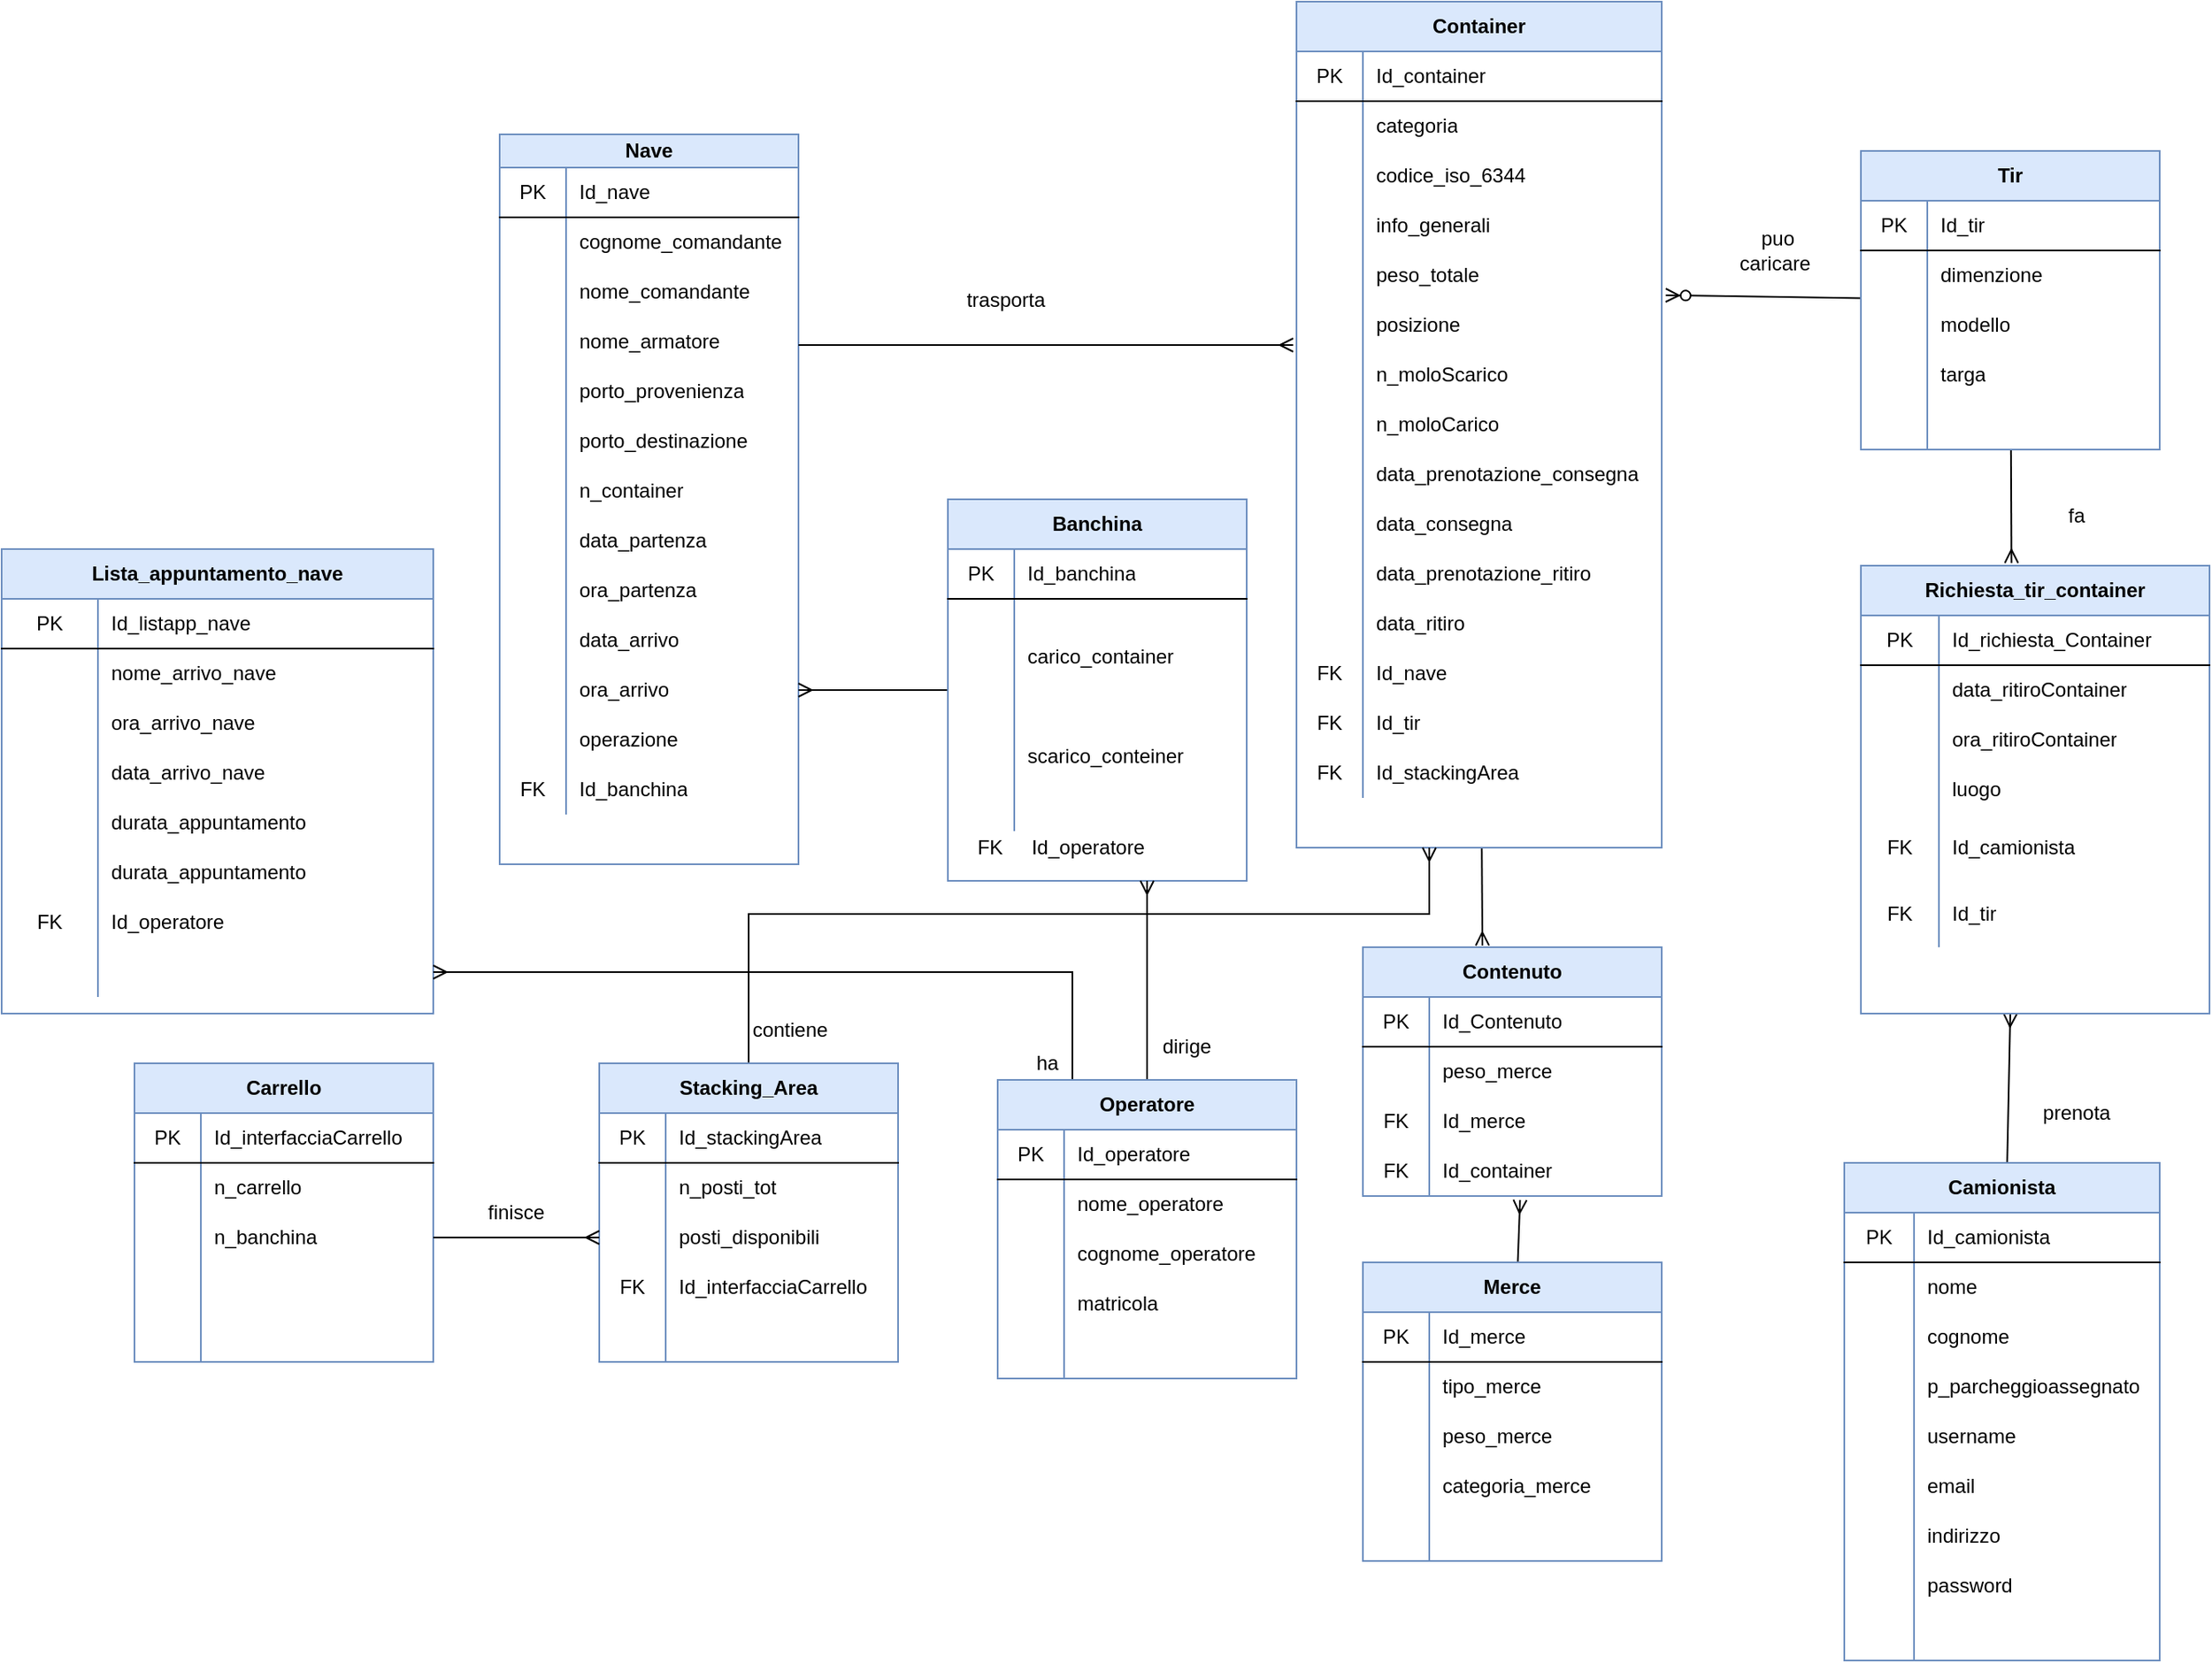 <mxfile version="14.6.13" type="github">
  <diagram id="C5RBs43oDa-KdzZeNtuy" name="Page-1">
    <mxGraphModel dx="2472" dy="1812" grid="1" gridSize="10" guides="1" tooltips="1" connect="1" arrows="1" fold="1" page="1" pageScale="1" pageWidth="827" pageHeight="1169" math="0" shadow="0">
      <root>
        <mxCell id="WIyWlLk6GJQsqaUBKTNV-0" />
        <mxCell id="WIyWlLk6GJQsqaUBKTNV-1" parent="WIyWlLk6GJQsqaUBKTNV-0" />
        <mxCell id="Wq18mz23MPEGw6SeNV3w-0" value="Nave" style="shape=table;html=1;whiteSpace=wrap;startSize=20;container=1;collapsible=0;childLayout=tableLayout;fixedRows=1;rowLines=0;fontStyle=1;align=center;fillColor=#dae8fc;strokeColor=#6c8ebf;" parent="WIyWlLk6GJQsqaUBKTNV-1" vertex="1">
          <mxGeometry x="-20" y="-210" width="180" height="440" as="geometry" />
        </mxCell>
        <mxCell id="Wq18mz23MPEGw6SeNV3w-1" value="" style="shape=partialRectangle;html=1;whiteSpace=wrap;collapsible=0;dropTarget=0;pointerEvents=0;fillColor=none;top=0;left=0;bottom=1;right=0;points=[[0,0.5],[1,0.5]];portConstraint=eastwest;" parent="Wq18mz23MPEGw6SeNV3w-0" vertex="1">
          <mxGeometry y="20" width="180" height="30" as="geometry" />
        </mxCell>
        <mxCell id="Wq18mz23MPEGw6SeNV3w-2" value="PK" style="shape=partialRectangle;html=1;whiteSpace=wrap;connectable=0;fillColor=none;top=0;left=0;bottom=0;right=0;overflow=hidden;" parent="Wq18mz23MPEGw6SeNV3w-1" vertex="1">
          <mxGeometry width="40" height="30" as="geometry" />
        </mxCell>
        <mxCell id="Wq18mz23MPEGw6SeNV3w-3" value="Id_nave" style="shape=partialRectangle;html=1;whiteSpace=wrap;connectable=0;fillColor=none;top=0;left=0;bottom=0;right=0;align=left;spacingLeft=6;overflow=hidden;" parent="Wq18mz23MPEGw6SeNV3w-1" vertex="1">
          <mxGeometry x="40" width="140" height="30" as="geometry" />
        </mxCell>
        <mxCell id="Wq18mz23MPEGw6SeNV3w-4" value="" style="shape=partialRectangle;html=1;whiteSpace=wrap;collapsible=0;dropTarget=0;pointerEvents=0;fillColor=none;top=0;left=0;bottom=0;right=0;points=[[0,0.5],[1,0.5]];portConstraint=eastwest;" parent="Wq18mz23MPEGw6SeNV3w-0" vertex="1">
          <mxGeometry y="50" width="180" height="30" as="geometry" />
        </mxCell>
        <mxCell id="Wq18mz23MPEGw6SeNV3w-5" value="" style="shape=partialRectangle;html=1;whiteSpace=wrap;connectable=0;fillColor=none;top=0;left=0;bottom=0;right=0;overflow=hidden;" parent="Wq18mz23MPEGw6SeNV3w-4" vertex="1">
          <mxGeometry width="40" height="30" as="geometry" />
        </mxCell>
        <mxCell id="Wq18mz23MPEGw6SeNV3w-6" value="cognome_comandante" style="shape=partialRectangle;html=1;whiteSpace=wrap;connectable=0;fillColor=none;top=0;left=0;bottom=0;right=0;align=left;spacingLeft=6;overflow=hidden;" parent="Wq18mz23MPEGw6SeNV3w-4" vertex="1">
          <mxGeometry x="40" width="140" height="30" as="geometry" />
        </mxCell>
        <mxCell id="b6M-dJKYadeL4DBE-8os-0" value="" style="shape=partialRectangle;html=1;whiteSpace=wrap;collapsible=0;dropTarget=0;pointerEvents=0;fillColor=none;top=0;left=0;bottom=0;right=0;points=[[0,0.5],[1,0.5]];portConstraint=eastwest;" vertex="1" parent="Wq18mz23MPEGw6SeNV3w-0">
          <mxGeometry y="80" width="180" height="30" as="geometry" />
        </mxCell>
        <mxCell id="b6M-dJKYadeL4DBE-8os-1" value="" style="shape=partialRectangle;html=1;whiteSpace=wrap;connectable=0;fillColor=none;top=0;left=0;bottom=0;right=0;overflow=hidden;" vertex="1" parent="b6M-dJKYadeL4DBE-8os-0">
          <mxGeometry width="40" height="30" as="geometry" />
        </mxCell>
        <mxCell id="b6M-dJKYadeL4DBE-8os-2" value="nome_comandante" style="shape=partialRectangle;html=1;whiteSpace=wrap;connectable=0;fillColor=none;top=0;left=0;bottom=0;right=0;align=left;spacingLeft=6;overflow=hidden;" vertex="1" parent="b6M-dJKYadeL4DBE-8os-0">
          <mxGeometry x="40" width="140" height="30" as="geometry" />
        </mxCell>
        <mxCell id="Wq18mz23MPEGw6SeNV3w-7" value="" style="shape=partialRectangle;html=1;whiteSpace=wrap;collapsible=0;dropTarget=0;pointerEvents=0;fillColor=none;top=0;left=0;bottom=0;right=0;points=[[0,0.5],[1,0.5]];portConstraint=eastwest;" parent="Wq18mz23MPEGw6SeNV3w-0" vertex="1">
          <mxGeometry y="110" width="180" height="30" as="geometry" />
        </mxCell>
        <mxCell id="Wq18mz23MPEGw6SeNV3w-8" value="" style="shape=partialRectangle;html=1;whiteSpace=wrap;connectable=0;fillColor=none;top=0;left=0;bottom=0;right=0;overflow=hidden;" parent="Wq18mz23MPEGw6SeNV3w-7" vertex="1">
          <mxGeometry width="40" height="30" as="geometry" />
        </mxCell>
        <mxCell id="Wq18mz23MPEGw6SeNV3w-9" value="nome_armatore" style="shape=partialRectangle;html=1;whiteSpace=wrap;connectable=0;fillColor=none;top=0;left=0;bottom=0;right=0;align=left;spacingLeft=6;overflow=hidden;" parent="Wq18mz23MPEGw6SeNV3w-7" vertex="1">
          <mxGeometry x="40" width="140" height="30" as="geometry" />
        </mxCell>
        <mxCell id="Wq18mz23MPEGw6SeNV3w-10" value="" style="shape=partialRectangle;html=1;whiteSpace=wrap;collapsible=0;dropTarget=0;pointerEvents=0;fillColor=none;top=0;left=0;bottom=0;right=0;points=[[0,0.5],[1,0.5]];portConstraint=eastwest;" parent="Wq18mz23MPEGw6SeNV3w-0" vertex="1">
          <mxGeometry y="140" width="180" height="30" as="geometry" />
        </mxCell>
        <mxCell id="Wq18mz23MPEGw6SeNV3w-11" value="" style="shape=partialRectangle;html=1;whiteSpace=wrap;connectable=0;fillColor=none;top=0;left=0;bottom=0;right=0;overflow=hidden;" parent="Wq18mz23MPEGw6SeNV3w-10" vertex="1">
          <mxGeometry width="40" height="30" as="geometry" />
        </mxCell>
        <mxCell id="Wq18mz23MPEGw6SeNV3w-12" value="porto_provenienza" style="shape=partialRectangle;html=1;whiteSpace=wrap;connectable=0;fillColor=none;top=0;left=0;bottom=0;right=0;align=left;spacingLeft=6;overflow=hidden;" parent="Wq18mz23MPEGw6SeNV3w-10" vertex="1">
          <mxGeometry x="40" width="140" height="30" as="geometry" />
        </mxCell>
        <mxCell id="2Kmw_vBwmTZmU1fa1A0G-0" value="" style="shape=partialRectangle;html=1;whiteSpace=wrap;collapsible=0;dropTarget=0;pointerEvents=0;fillColor=none;top=0;left=0;bottom=0;right=0;points=[[0,0.5],[1,0.5]];portConstraint=eastwest;" parent="Wq18mz23MPEGw6SeNV3w-0" vertex="1">
          <mxGeometry y="170" width="180" height="30" as="geometry" />
        </mxCell>
        <mxCell id="2Kmw_vBwmTZmU1fa1A0G-1" value="" style="shape=partialRectangle;html=1;whiteSpace=wrap;connectable=0;fillColor=none;top=0;left=0;bottom=0;right=0;overflow=hidden;" parent="2Kmw_vBwmTZmU1fa1A0G-0" vertex="1">
          <mxGeometry width="40" height="30" as="geometry" />
        </mxCell>
        <mxCell id="2Kmw_vBwmTZmU1fa1A0G-2" value="porto_destinazione" style="shape=partialRectangle;html=1;whiteSpace=wrap;connectable=0;fillColor=none;top=0;left=0;bottom=0;right=0;align=left;spacingLeft=6;overflow=hidden;" parent="2Kmw_vBwmTZmU1fa1A0G-0" vertex="1">
          <mxGeometry x="40" width="140" height="30" as="geometry" />
        </mxCell>
        <mxCell id="Wq18mz23MPEGw6SeNV3w-13" value="" style="shape=partialRectangle;html=1;whiteSpace=wrap;collapsible=0;dropTarget=0;pointerEvents=0;fillColor=none;top=0;left=0;bottom=0;right=0;points=[[0,0.5],[1,0.5]];portConstraint=eastwest;" parent="Wq18mz23MPEGw6SeNV3w-0" vertex="1">
          <mxGeometry y="200" width="180" height="30" as="geometry" />
        </mxCell>
        <mxCell id="Wq18mz23MPEGw6SeNV3w-14" value="" style="shape=partialRectangle;html=1;whiteSpace=wrap;connectable=0;fillColor=none;top=0;left=0;bottom=0;right=0;overflow=hidden;" parent="Wq18mz23MPEGw6SeNV3w-13" vertex="1">
          <mxGeometry width="40" height="30" as="geometry" />
        </mxCell>
        <mxCell id="Wq18mz23MPEGw6SeNV3w-15" value="n_container" style="shape=partialRectangle;html=1;whiteSpace=wrap;connectable=0;fillColor=none;top=0;left=0;bottom=0;right=0;align=left;spacingLeft=6;overflow=hidden;" parent="Wq18mz23MPEGw6SeNV3w-13" vertex="1">
          <mxGeometry x="40" width="140" height="30" as="geometry" />
        </mxCell>
        <mxCell id="2Kmw_vBwmTZmU1fa1A0G-21" value="" style="shape=partialRectangle;html=1;whiteSpace=wrap;collapsible=0;dropTarget=0;pointerEvents=0;fillColor=none;top=0;left=0;bottom=0;right=0;points=[[0,0.5],[1,0.5]];portConstraint=eastwest;" parent="Wq18mz23MPEGw6SeNV3w-0" vertex="1">
          <mxGeometry y="230" width="180" height="30" as="geometry" />
        </mxCell>
        <mxCell id="2Kmw_vBwmTZmU1fa1A0G-22" value="" style="shape=partialRectangle;html=1;whiteSpace=wrap;connectable=0;fillColor=none;top=0;left=0;bottom=0;right=0;overflow=hidden;" parent="2Kmw_vBwmTZmU1fa1A0G-21" vertex="1">
          <mxGeometry width="40" height="30" as="geometry" />
        </mxCell>
        <mxCell id="2Kmw_vBwmTZmU1fa1A0G-23" value="data_partenza" style="shape=partialRectangle;html=1;whiteSpace=wrap;connectable=0;fillColor=none;top=0;left=0;bottom=0;right=0;align=left;spacingLeft=6;overflow=hidden;" parent="2Kmw_vBwmTZmU1fa1A0G-21" vertex="1">
          <mxGeometry x="40" width="140" height="30" as="geometry" />
        </mxCell>
        <mxCell id="b6M-dJKYadeL4DBE-8os-9" value="" style="shape=partialRectangle;html=1;whiteSpace=wrap;collapsible=0;dropTarget=0;pointerEvents=0;fillColor=none;top=0;left=0;bottom=0;right=0;points=[[0,0.5],[1,0.5]];portConstraint=eastwest;" vertex="1" parent="Wq18mz23MPEGw6SeNV3w-0">
          <mxGeometry y="260" width="180" height="30" as="geometry" />
        </mxCell>
        <mxCell id="b6M-dJKYadeL4DBE-8os-10" value="" style="shape=partialRectangle;html=1;whiteSpace=wrap;connectable=0;fillColor=none;top=0;left=0;bottom=0;right=0;overflow=hidden;" vertex="1" parent="b6M-dJKYadeL4DBE-8os-9">
          <mxGeometry width="40" height="30" as="geometry" />
        </mxCell>
        <mxCell id="b6M-dJKYadeL4DBE-8os-11" value="ora_partenza" style="shape=partialRectangle;html=1;whiteSpace=wrap;connectable=0;fillColor=none;top=0;left=0;bottom=0;right=0;align=left;spacingLeft=6;overflow=hidden;" vertex="1" parent="b6M-dJKYadeL4DBE-8os-9">
          <mxGeometry x="40" width="140" height="30" as="geometry" />
        </mxCell>
        <mxCell id="b6M-dJKYadeL4DBE-8os-3" value="" style="shape=partialRectangle;html=1;whiteSpace=wrap;collapsible=0;dropTarget=0;pointerEvents=0;fillColor=none;top=0;left=0;bottom=0;right=0;points=[[0,0.5],[1,0.5]];portConstraint=eastwest;" vertex="1" parent="Wq18mz23MPEGw6SeNV3w-0">
          <mxGeometry y="290" width="180" height="30" as="geometry" />
        </mxCell>
        <mxCell id="b6M-dJKYadeL4DBE-8os-4" value="" style="shape=partialRectangle;html=1;whiteSpace=wrap;connectable=0;fillColor=none;top=0;left=0;bottom=0;right=0;overflow=hidden;" vertex="1" parent="b6M-dJKYadeL4DBE-8os-3">
          <mxGeometry width="40" height="30" as="geometry" />
        </mxCell>
        <mxCell id="b6M-dJKYadeL4DBE-8os-5" value="data_arrivo" style="shape=partialRectangle;html=1;whiteSpace=wrap;connectable=0;fillColor=none;top=0;left=0;bottom=0;right=0;align=left;spacingLeft=6;overflow=hidden;" vertex="1" parent="b6M-dJKYadeL4DBE-8os-3">
          <mxGeometry x="40" width="140" height="30" as="geometry" />
        </mxCell>
        <mxCell id="b6M-dJKYadeL4DBE-8os-6" value="" style="shape=partialRectangle;html=1;whiteSpace=wrap;collapsible=0;dropTarget=0;pointerEvents=0;fillColor=none;top=0;left=0;bottom=0;right=0;points=[[0,0.5],[1,0.5]];portConstraint=eastwest;" vertex="1" parent="Wq18mz23MPEGw6SeNV3w-0">
          <mxGeometry y="320" width="180" height="30" as="geometry" />
        </mxCell>
        <mxCell id="b6M-dJKYadeL4DBE-8os-7" value="" style="shape=partialRectangle;html=1;whiteSpace=wrap;connectable=0;fillColor=none;top=0;left=0;bottom=0;right=0;overflow=hidden;" vertex="1" parent="b6M-dJKYadeL4DBE-8os-6">
          <mxGeometry width="40" height="30" as="geometry" />
        </mxCell>
        <mxCell id="b6M-dJKYadeL4DBE-8os-8" value="ora_arrivo" style="shape=partialRectangle;html=1;whiteSpace=wrap;connectable=0;fillColor=none;top=0;left=0;bottom=0;right=0;align=left;spacingLeft=6;overflow=hidden;" vertex="1" parent="b6M-dJKYadeL4DBE-8os-6">
          <mxGeometry x="40" width="140" height="30" as="geometry" />
        </mxCell>
        <mxCell id="b6M-dJKYadeL4DBE-8os-12" value="" style="shape=partialRectangle;html=1;whiteSpace=wrap;collapsible=0;dropTarget=0;pointerEvents=0;fillColor=none;top=0;left=0;bottom=0;right=0;points=[[0,0.5],[1,0.5]];portConstraint=eastwest;" vertex="1" parent="Wq18mz23MPEGw6SeNV3w-0">
          <mxGeometry y="350" width="180" height="30" as="geometry" />
        </mxCell>
        <mxCell id="b6M-dJKYadeL4DBE-8os-13" value="" style="shape=partialRectangle;html=1;whiteSpace=wrap;connectable=0;fillColor=none;top=0;left=0;bottom=0;right=0;overflow=hidden;" vertex="1" parent="b6M-dJKYadeL4DBE-8os-12">
          <mxGeometry width="40" height="30" as="geometry" />
        </mxCell>
        <mxCell id="b6M-dJKYadeL4DBE-8os-14" value="operazione" style="shape=partialRectangle;html=1;whiteSpace=wrap;connectable=0;fillColor=none;top=0;left=0;bottom=0;right=0;align=left;spacingLeft=6;overflow=hidden;" vertex="1" parent="b6M-dJKYadeL4DBE-8os-12">
          <mxGeometry x="40" width="140" height="30" as="geometry" />
        </mxCell>
        <mxCell id="Wq18mz23MPEGw6SeNV3w-155" value="" style="shape=partialRectangle;html=1;whiteSpace=wrap;collapsible=0;dropTarget=0;pointerEvents=0;fillColor=none;top=0;left=0;bottom=0;right=0;points=[[0,0.5],[1,0.5]];portConstraint=eastwest;" parent="Wq18mz23MPEGw6SeNV3w-0" vertex="1">
          <mxGeometry y="380" width="180" height="30" as="geometry" />
        </mxCell>
        <mxCell id="Wq18mz23MPEGw6SeNV3w-156" value="FK" style="shape=partialRectangle;html=1;whiteSpace=wrap;connectable=0;fillColor=none;top=0;left=0;bottom=0;right=0;overflow=hidden;" parent="Wq18mz23MPEGw6SeNV3w-155" vertex="1">
          <mxGeometry width="40" height="30" as="geometry" />
        </mxCell>
        <mxCell id="Wq18mz23MPEGw6SeNV3w-157" value="Id_banchina" style="shape=partialRectangle;html=1;whiteSpace=wrap;connectable=0;fillColor=none;top=0;left=0;bottom=0;right=0;align=left;spacingLeft=6;overflow=hidden;" parent="Wq18mz23MPEGw6SeNV3w-155" vertex="1">
          <mxGeometry x="40" width="140" height="30" as="geometry" />
        </mxCell>
        <mxCell id="b6M-dJKYadeL4DBE-8os-64" style="edgeStyle=none;rounded=0;orthogonalLoop=1;jettySize=auto;html=1;entryX=1;entryY=0.5;entryDx=0;entryDy=0;endArrow=ERmany;endFill=0;" edge="1" parent="WIyWlLk6GJQsqaUBKTNV-1" source="Wq18mz23MPEGw6SeNV3w-16" target="b6M-dJKYadeL4DBE-8os-6">
          <mxGeometry relative="1" as="geometry" />
        </mxCell>
        <mxCell id="Wq18mz23MPEGw6SeNV3w-16" value="Banchina" style="shape=table;html=1;whiteSpace=wrap;startSize=30;container=1;collapsible=0;childLayout=tableLayout;fixedRows=1;rowLines=0;fontStyle=1;align=center;fillColor=#dae8fc;strokeColor=#6c8ebf;" parent="WIyWlLk6GJQsqaUBKTNV-1" vertex="1">
          <mxGeometry x="250" y="10" width="180" height="230" as="geometry" />
        </mxCell>
        <mxCell id="Wq18mz23MPEGw6SeNV3w-17" value="" style="shape=partialRectangle;html=1;whiteSpace=wrap;collapsible=0;dropTarget=0;pointerEvents=0;fillColor=none;top=0;left=0;bottom=1;right=0;points=[[0,0.5],[1,0.5]];portConstraint=eastwest;" parent="Wq18mz23MPEGw6SeNV3w-16" vertex="1">
          <mxGeometry y="30" width="180" height="30" as="geometry" />
        </mxCell>
        <mxCell id="Wq18mz23MPEGw6SeNV3w-18" value="PK" style="shape=partialRectangle;html=1;whiteSpace=wrap;connectable=0;fillColor=none;top=0;left=0;bottom=0;right=0;overflow=hidden;" parent="Wq18mz23MPEGw6SeNV3w-17" vertex="1">
          <mxGeometry width="40" height="30" as="geometry" />
        </mxCell>
        <mxCell id="Wq18mz23MPEGw6SeNV3w-19" value="Id_banchina" style="shape=partialRectangle;html=1;whiteSpace=wrap;connectable=0;fillColor=none;top=0;left=0;bottom=0;right=0;align=left;spacingLeft=6;overflow=hidden;" parent="Wq18mz23MPEGw6SeNV3w-17" vertex="1">
          <mxGeometry x="40" width="140" height="30" as="geometry" />
        </mxCell>
        <mxCell id="Wq18mz23MPEGw6SeNV3w-20" value="" style="shape=partialRectangle;html=1;whiteSpace=wrap;collapsible=0;dropTarget=0;pointerEvents=0;fillColor=none;top=0;left=0;bottom=0;right=0;points=[[0,0.5],[1,0.5]];portConstraint=eastwest;" parent="Wq18mz23MPEGw6SeNV3w-16" vertex="1">
          <mxGeometry y="60" width="180" height="20" as="geometry" />
        </mxCell>
        <mxCell id="Wq18mz23MPEGw6SeNV3w-21" value="" style="shape=partialRectangle;html=1;whiteSpace=wrap;connectable=0;fillColor=none;top=0;left=0;bottom=0;right=0;overflow=hidden;" parent="Wq18mz23MPEGw6SeNV3w-20" vertex="1">
          <mxGeometry width="40" height="20" as="geometry" />
        </mxCell>
        <mxCell id="Wq18mz23MPEGw6SeNV3w-22" value="" style="shape=partialRectangle;html=1;whiteSpace=wrap;connectable=0;fillColor=none;top=0;left=0;bottom=0;right=0;align=left;spacingLeft=6;overflow=hidden;" parent="Wq18mz23MPEGw6SeNV3w-20" vertex="1">
          <mxGeometry x="40" width="140" height="20" as="geometry" />
        </mxCell>
        <mxCell id="Wq18mz23MPEGw6SeNV3w-23" value="" style="shape=partialRectangle;html=1;whiteSpace=wrap;collapsible=0;dropTarget=0;pointerEvents=0;fillColor=none;top=0;left=0;bottom=0;right=0;points=[[0,0.5],[1,0.5]];portConstraint=eastwest;" parent="Wq18mz23MPEGw6SeNV3w-16" vertex="1">
          <mxGeometry y="80" width="180" height="30" as="geometry" />
        </mxCell>
        <mxCell id="Wq18mz23MPEGw6SeNV3w-24" value="" style="shape=partialRectangle;html=1;whiteSpace=wrap;connectable=0;fillColor=none;top=0;left=0;bottom=0;right=0;overflow=hidden;" parent="Wq18mz23MPEGw6SeNV3w-23" vertex="1">
          <mxGeometry width="40" height="30" as="geometry" />
        </mxCell>
        <mxCell id="Wq18mz23MPEGw6SeNV3w-25" value="carico_container" style="shape=partialRectangle;html=1;whiteSpace=wrap;connectable=0;fillColor=none;top=0;left=0;bottom=0;right=0;align=left;spacingLeft=6;overflow=hidden;" parent="Wq18mz23MPEGw6SeNV3w-23" vertex="1">
          <mxGeometry x="40" width="140" height="30" as="geometry" />
        </mxCell>
        <mxCell id="Wq18mz23MPEGw6SeNV3w-26" value="" style="shape=partialRectangle;html=1;whiteSpace=wrap;collapsible=0;dropTarget=0;pointerEvents=0;fillColor=none;top=0;left=0;bottom=0;right=0;points=[[0,0.5],[1,0.5]];portConstraint=eastwest;" parent="Wq18mz23MPEGw6SeNV3w-16" vertex="1">
          <mxGeometry y="110" width="180" height="30" as="geometry" />
        </mxCell>
        <mxCell id="Wq18mz23MPEGw6SeNV3w-27" value="" style="shape=partialRectangle;html=1;whiteSpace=wrap;connectable=0;fillColor=none;top=0;left=0;bottom=0;right=0;overflow=hidden;" parent="Wq18mz23MPEGw6SeNV3w-26" vertex="1">
          <mxGeometry width="40" height="30" as="geometry" />
        </mxCell>
        <mxCell id="Wq18mz23MPEGw6SeNV3w-28" value="" style="shape=partialRectangle;html=1;whiteSpace=wrap;connectable=0;fillColor=none;top=0;left=0;bottom=0;right=0;align=left;spacingLeft=6;overflow=hidden;" parent="Wq18mz23MPEGw6SeNV3w-26" vertex="1">
          <mxGeometry x="40" width="140" height="30" as="geometry" />
        </mxCell>
        <mxCell id="Wq18mz23MPEGw6SeNV3w-29" value="" style="shape=partialRectangle;html=1;whiteSpace=wrap;collapsible=0;dropTarget=0;pointerEvents=0;fillColor=none;top=0;left=0;bottom=0;right=0;points=[[0,0.5],[1,0.5]];portConstraint=eastwest;" parent="Wq18mz23MPEGw6SeNV3w-16" vertex="1">
          <mxGeometry y="140" width="180" height="30" as="geometry" />
        </mxCell>
        <mxCell id="Wq18mz23MPEGw6SeNV3w-30" value="" style="shape=partialRectangle;html=1;whiteSpace=wrap;connectable=0;fillColor=none;top=0;left=0;bottom=0;right=0;overflow=hidden;" parent="Wq18mz23MPEGw6SeNV3w-29" vertex="1">
          <mxGeometry width="40" height="30" as="geometry" />
        </mxCell>
        <mxCell id="Wq18mz23MPEGw6SeNV3w-31" value="scarico_conteiner" style="shape=partialRectangle;html=1;whiteSpace=wrap;connectable=0;fillColor=none;top=0;left=0;bottom=0;right=0;align=left;spacingLeft=6;overflow=hidden;" parent="Wq18mz23MPEGw6SeNV3w-29" vertex="1">
          <mxGeometry x="40" width="140" height="30" as="geometry" />
        </mxCell>
        <mxCell id="2Kmw_vBwmTZmU1fa1A0G-10" value="" style="shape=partialRectangle;html=1;whiteSpace=wrap;collapsible=0;dropTarget=0;pointerEvents=0;fillColor=none;top=0;left=0;bottom=0;right=0;points=[[0,0.5],[1,0.5]];portConstraint=eastwest;" parent="Wq18mz23MPEGw6SeNV3w-16" vertex="1">
          <mxGeometry y="170" width="180" height="30" as="geometry" />
        </mxCell>
        <mxCell id="2Kmw_vBwmTZmU1fa1A0G-11" value="" style="shape=partialRectangle;html=1;whiteSpace=wrap;connectable=0;fillColor=none;top=0;left=0;bottom=0;right=0;overflow=hidden;" parent="2Kmw_vBwmTZmU1fa1A0G-10" vertex="1">
          <mxGeometry width="40" height="30" as="geometry" />
        </mxCell>
        <mxCell id="2Kmw_vBwmTZmU1fa1A0G-12" value="" style="shape=partialRectangle;html=1;whiteSpace=wrap;connectable=0;fillColor=none;top=0;left=0;bottom=0;right=0;align=left;spacingLeft=6;overflow=hidden;" parent="2Kmw_vBwmTZmU1fa1A0G-10" vertex="1">
          <mxGeometry x="40" width="140" height="30" as="geometry" />
        </mxCell>
        <mxCell id="b6M-dJKYadeL4DBE-8os-61" style="edgeStyle=none;rounded=0;orthogonalLoop=1;jettySize=auto;html=1;entryX=0.4;entryY=-0.007;entryDx=0;entryDy=0;entryPerimeter=0;endArrow=ERmany;endFill=0;" edge="1" parent="WIyWlLk6GJQsqaUBKTNV-1" source="Wq18mz23MPEGw6SeNV3w-32" target="b6M-dJKYadeL4DBE-8os-15">
          <mxGeometry relative="1" as="geometry" />
        </mxCell>
        <mxCell id="Wq18mz23MPEGw6SeNV3w-32" value="Container" style="shape=table;html=1;whiteSpace=wrap;startSize=30;container=1;collapsible=0;childLayout=tableLayout;fixedRows=1;rowLines=0;fontStyle=1;align=center;fillColor=#dae8fc;strokeColor=#6c8ebf;" parent="WIyWlLk6GJQsqaUBKTNV-1" vertex="1">
          <mxGeometry x="460" y="-290" width="220" height="510" as="geometry" />
        </mxCell>
        <mxCell id="Wq18mz23MPEGw6SeNV3w-33" value="" style="shape=partialRectangle;html=1;whiteSpace=wrap;collapsible=0;dropTarget=0;pointerEvents=0;fillColor=none;top=0;left=0;bottom=1;right=0;points=[[0,0.5],[1,0.5]];portConstraint=eastwest;" parent="Wq18mz23MPEGw6SeNV3w-32" vertex="1">
          <mxGeometry y="30" width="220" height="30" as="geometry" />
        </mxCell>
        <mxCell id="Wq18mz23MPEGw6SeNV3w-34" value="PK" style="shape=partialRectangle;html=1;whiteSpace=wrap;connectable=0;fillColor=none;top=0;left=0;bottom=0;right=0;overflow=hidden;" parent="Wq18mz23MPEGw6SeNV3w-33" vertex="1">
          <mxGeometry width="40" height="30" as="geometry" />
        </mxCell>
        <mxCell id="Wq18mz23MPEGw6SeNV3w-35" value="Id_container" style="shape=partialRectangle;html=1;whiteSpace=wrap;connectable=0;fillColor=none;top=0;left=0;bottom=0;right=0;align=left;spacingLeft=6;overflow=hidden;" parent="Wq18mz23MPEGw6SeNV3w-33" vertex="1">
          <mxGeometry x="40" width="180" height="30" as="geometry" />
        </mxCell>
        <mxCell id="Wq18mz23MPEGw6SeNV3w-36" value="" style="shape=partialRectangle;html=1;whiteSpace=wrap;collapsible=0;dropTarget=0;pointerEvents=0;fillColor=none;top=0;left=0;bottom=0;right=0;points=[[0,0.5],[1,0.5]];portConstraint=eastwest;" parent="Wq18mz23MPEGw6SeNV3w-32" vertex="1">
          <mxGeometry y="60" width="220" height="30" as="geometry" />
        </mxCell>
        <mxCell id="Wq18mz23MPEGw6SeNV3w-37" value="" style="shape=partialRectangle;html=1;whiteSpace=wrap;connectable=0;fillColor=none;top=0;left=0;bottom=0;right=0;overflow=hidden;" parent="Wq18mz23MPEGw6SeNV3w-36" vertex="1">
          <mxGeometry width="40" height="30" as="geometry" />
        </mxCell>
        <mxCell id="Wq18mz23MPEGw6SeNV3w-38" value="categoria" style="shape=partialRectangle;html=1;whiteSpace=wrap;connectable=0;fillColor=none;top=0;left=0;bottom=0;right=0;align=left;spacingLeft=6;overflow=hidden;" parent="Wq18mz23MPEGw6SeNV3w-36" vertex="1">
          <mxGeometry x="40" width="180" height="30" as="geometry" />
        </mxCell>
        <mxCell id="Wq18mz23MPEGw6SeNV3w-39" value="" style="shape=partialRectangle;html=1;whiteSpace=wrap;collapsible=0;dropTarget=0;pointerEvents=0;fillColor=none;top=0;left=0;bottom=0;right=0;points=[[0,0.5],[1,0.5]];portConstraint=eastwest;" parent="Wq18mz23MPEGw6SeNV3w-32" vertex="1">
          <mxGeometry y="90" width="220" height="30" as="geometry" />
        </mxCell>
        <mxCell id="Wq18mz23MPEGw6SeNV3w-40" value="" style="shape=partialRectangle;html=1;whiteSpace=wrap;connectable=0;fillColor=none;top=0;left=0;bottom=0;right=0;overflow=hidden;" parent="Wq18mz23MPEGw6SeNV3w-39" vertex="1">
          <mxGeometry width="40" height="30" as="geometry" />
        </mxCell>
        <mxCell id="Wq18mz23MPEGw6SeNV3w-41" value="codice_iso_6344" style="shape=partialRectangle;html=1;whiteSpace=wrap;connectable=0;fillColor=none;top=0;left=0;bottom=0;right=0;align=left;spacingLeft=6;overflow=hidden;" parent="Wq18mz23MPEGw6SeNV3w-39" vertex="1">
          <mxGeometry x="40" width="180" height="30" as="geometry" />
        </mxCell>
        <mxCell id="Wq18mz23MPEGw6SeNV3w-42" value="" style="shape=partialRectangle;html=1;whiteSpace=wrap;collapsible=0;dropTarget=0;pointerEvents=0;fillColor=none;top=0;left=0;bottom=0;right=0;points=[[0,0.5],[1,0.5]];portConstraint=eastwest;" parent="Wq18mz23MPEGw6SeNV3w-32" vertex="1">
          <mxGeometry y="120" width="220" height="30" as="geometry" />
        </mxCell>
        <mxCell id="Wq18mz23MPEGw6SeNV3w-43" value="" style="shape=partialRectangle;html=1;whiteSpace=wrap;connectable=0;fillColor=none;top=0;left=0;bottom=0;right=0;overflow=hidden;" parent="Wq18mz23MPEGw6SeNV3w-42" vertex="1">
          <mxGeometry width="40" height="30" as="geometry" />
        </mxCell>
        <mxCell id="Wq18mz23MPEGw6SeNV3w-44" value="info_generali" style="shape=partialRectangle;html=1;whiteSpace=wrap;connectable=0;fillColor=none;top=0;left=0;bottom=0;right=0;align=left;spacingLeft=6;overflow=hidden;" parent="Wq18mz23MPEGw6SeNV3w-42" vertex="1">
          <mxGeometry x="40" width="180" height="30" as="geometry" />
        </mxCell>
        <mxCell id="Wq18mz23MPEGw6SeNV3w-45" value="" style="shape=partialRectangle;html=1;whiteSpace=wrap;collapsible=0;dropTarget=0;pointerEvents=0;fillColor=none;top=0;left=0;bottom=0;right=0;points=[[0,0.5],[1,0.5]];portConstraint=eastwest;" parent="Wq18mz23MPEGw6SeNV3w-32" vertex="1">
          <mxGeometry y="150" width="220" height="30" as="geometry" />
        </mxCell>
        <mxCell id="Wq18mz23MPEGw6SeNV3w-46" value="" style="shape=partialRectangle;html=1;whiteSpace=wrap;connectable=0;fillColor=none;top=0;left=0;bottom=0;right=0;overflow=hidden;" parent="Wq18mz23MPEGw6SeNV3w-45" vertex="1">
          <mxGeometry width="40" height="30" as="geometry" />
        </mxCell>
        <mxCell id="Wq18mz23MPEGw6SeNV3w-47" value="peso_totale" style="shape=partialRectangle;html=1;whiteSpace=wrap;connectable=0;fillColor=none;top=0;left=0;bottom=0;right=0;align=left;spacingLeft=6;overflow=hidden;" parent="Wq18mz23MPEGw6SeNV3w-45" vertex="1">
          <mxGeometry x="40" width="180" height="30" as="geometry" />
        </mxCell>
        <mxCell id="Wq18mz23MPEGw6SeNV3w-48" value="" style="shape=partialRectangle;html=1;whiteSpace=wrap;collapsible=0;dropTarget=0;pointerEvents=0;fillColor=none;top=0;left=0;bottom=0;right=0;points=[[0,0.5],[1,0.5]];portConstraint=eastwest;" parent="Wq18mz23MPEGw6SeNV3w-32" vertex="1">
          <mxGeometry y="180" width="220" height="30" as="geometry" />
        </mxCell>
        <mxCell id="Wq18mz23MPEGw6SeNV3w-49" value="" style="shape=partialRectangle;html=1;whiteSpace=wrap;connectable=0;fillColor=none;top=0;left=0;bottom=0;right=0;overflow=hidden;" parent="Wq18mz23MPEGw6SeNV3w-48" vertex="1">
          <mxGeometry width="40" height="30" as="geometry" />
        </mxCell>
        <mxCell id="Wq18mz23MPEGw6SeNV3w-50" value="posizione" style="shape=partialRectangle;html=1;whiteSpace=wrap;connectable=0;fillColor=none;top=0;left=0;bottom=0;right=0;align=left;spacingLeft=6;overflow=hidden;" parent="Wq18mz23MPEGw6SeNV3w-48" vertex="1">
          <mxGeometry x="40" width="180" height="30" as="geometry" />
        </mxCell>
        <mxCell id="2Kmw_vBwmTZmU1fa1A0G-3" value="" style="shape=partialRectangle;html=1;whiteSpace=wrap;collapsible=0;dropTarget=0;pointerEvents=0;fillColor=none;top=0;left=0;bottom=0;right=0;points=[[0,0.5],[1,0.5]];portConstraint=eastwest;" parent="Wq18mz23MPEGw6SeNV3w-32" vertex="1">
          <mxGeometry y="210" width="220" height="30" as="geometry" />
        </mxCell>
        <mxCell id="2Kmw_vBwmTZmU1fa1A0G-4" value="" style="shape=partialRectangle;html=1;whiteSpace=wrap;connectable=0;fillColor=none;top=0;left=0;bottom=0;right=0;overflow=hidden;" parent="2Kmw_vBwmTZmU1fa1A0G-3" vertex="1">
          <mxGeometry width="40" height="30" as="geometry" />
        </mxCell>
        <mxCell id="2Kmw_vBwmTZmU1fa1A0G-5" value="n_moloScarico" style="shape=partialRectangle;html=1;whiteSpace=wrap;connectable=0;fillColor=none;top=0;left=0;bottom=0;right=0;align=left;spacingLeft=6;overflow=hidden;" parent="2Kmw_vBwmTZmU1fa1A0G-3" vertex="1">
          <mxGeometry x="40" width="180" height="30" as="geometry" />
        </mxCell>
        <mxCell id="tBS7VfUSeo1zEQWRCGZT-6" value="" style="shape=partialRectangle;html=1;whiteSpace=wrap;collapsible=0;dropTarget=0;pointerEvents=0;fillColor=none;top=0;left=0;bottom=0;right=0;points=[[0,0.5],[1,0.5]];portConstraint=eastwest;" parent="Wq18mz23MPEGw6SeNV3w-32" vertex="1">
          <mxGeometry y="240" width="220" height="30" as="geometry" />
        </mxCell>
        <mxCell id="tBS7VfUSeo1zEQWRCGZT-7" value="" style="shape=partialRectangle;html=1;whiteSpace=wrap;connectable=0;fillColor=none;top=0;left=0;bottom=0;right=0;overflow=hidden;" parent="tBS7VfUSeo1zEQWRCGZT-6" vertex="1">
          <mxGeometry width="40" height="30" as="geometry" />
        </mxCell>
        <mxCell id="tBS7VfUSeo1zEQWRCGZT-8" value="n_moloCarico" style="shape=partialRectangle;html=1;whiteSpace=wrap;connectable=0;fillColor=none;top=0;left=0;bottom=0;right=0;align=left;spacingLeft=6;overflow=hidden;" parent="tBS7VfUSeo1zEQWRCGZT-6" vertex="1">
          <mxGeometry x="40" width="180" height="30" as="geometry" />
        </mxCell>
        <mxCell id="b6M-dJKYadeL4DBE-8os-39" value="" style="shape=partialRectangle;html=1;whiteSpace=wrap;collapsible=0;dropTarget=0;pointerEvents=0;fillColor=none;top=0;left=0;bottom=0;right=0;points=[[0,0.5],[1,0.5]];portConstraint=eastwest;" vertex="1" parent="Wq18mz23MPEGw6SeNV3w-32">
          <mxGeometry y="270" width="220" height="30" as="geometry" />
        </mxCell>
        <mxCell id="b6M-dJKYadeL4DBE-8os-40" value="" style="shape=partialRectangle;html=1;whiteSpace=wrap;connectable=0;fillColor=none;top=0;left=0;bottom=0;right=0;overflow=hidden;" vertex="1" parent="b6M-dJKYadeL4DBE-8os-39">
          <mxGeometry width="40" height="30" as="geometry" />
        </mxCell>
        <mxCell id="b6M-dJKYadeL4DBE-8os-41" value="data_prenotazione_consegna" style="shape=partialRectangle;html=1;whiteSpace=wrap;connectable=0;fillColor=none;top=0;left=0;bottom=0;right=0;align=left;spacingLeft=6;overflow=hidden;" vertex="1" parent="b6M-dJKYadeL4DBE-8os-39">
          <mxGeometry x="40" width="180" height="30" as="geometry" />
        </mxCell>
        <mxCell id="b6M-dJKYadeL4DBE-8os-42" value="" style="shape=partialRectangle;html=1;whiteSpace=wrap;collapsible=0;dropTarget=0;pointerEvents=0;fillColor=none;top=0;left=0;bottom=0;right=0;points=[[0,0.5],[1,0.5]];portConstraint=eastwest;" vertex="1" parent="Wq18mz23MPEGw6SeNV3w-32">
          <mxGeometry y="300" width="220" height="30" as="geometry" />
        </mxCell>
        <mxCell id="b6M-dJKYadeL4DBE-8os-43" value="" style="shape=partialRectangle;html=1;whiteSpace=wrap;connectable=0;fillColor=none;top=0;left=0;bottom=0;right=0;overflow=hidden;" vertex="1" parent="b6M-dJKYadeL4DBE-8os-42">
          <mxGeometry width="40" height="30" as="geometry" />
        </mxCell>
        <mxCell id="b6M-dJKYadeL4DBE-8os-44" value="data_consegna" style="shape=partialRectangle;html=1;whiteSpace=wrap;connectable=0;fillColor=none;top=0;left=0;bottom=0;right=0;align=left;spacingLeft=6;overflow=hidden;" vertex="1" parent="b6M-dJKYadeL4DBE-8os-42">
          <mxGeometry x="40" width="180" height="30" as="geometry" />
        </mxCell>
        <mxCell id="b6M-dJKYadeL4DBE-8os-45" value="" style="shape=partialRectangle;html=1;whiteSpace=wrap;collapsible=0;dropTarget=0;pointerEvents=0;fillColor=none;top=0;left=0;bottom=0;right=0;points=[[0,0.5],[1,0.5]];portConstraint=eastwest;" vertex="1" parent="Wq18mz23MPEGw6SeNV3w-32">
          <mxGeometry y="330" width="220" height="30" as="geometry" />
        </mxCell>
        <mxCell id="b6M-dJKYadeL4DBE-8os-46" value="" style="shape=partialRectangle;html=1;whiteSpace=wrap;connectable=0;fillColor=none;top=0;left=0;bottom=0;right=0;overflow=hidden;" vertex="1" parent="b6M-dJKYadeL4DBE-8os-45">
          <mxGeometry width="40" height="30" as="geometry" />
        </mxCell>
        <mxCell id="b6M-dJKYadeL4DBE-8os-47" value="data_prenotazione_ritiro" style="shape=partialRectangle;html=1;whiteSpace=wrap;connectable=0;fillColor=none;top=0;left=0;bottom=0;right=0;align=left;spacingLeft=6;overflow=hidden;" vertex="1" parent="b6M-dJKYadeL4DBE-8os-45">
          <mxGeometry x="40" width="180" height="30" as="geometry" />
        </mxCell>
        <mxCell id="b6M-dJKYadeL4DBE-8os-48" value="" style="shape=partialRectangle;html=1;whiteSpace=wrap;collapsible=0;dropTarget=0;pointerEvents=0;fillColor=none;top=0;left=0;bottom=0;right=0;points=[[0,0.5],[1,0.5]];portConstraint=eastwest;" vertex="1" parent="Wq18mz23MPEGw6SeNV3w-32">
          <mxGeometry y="360" width="220" height="30" as="geometry" />
        </mxCell>
        <mxCell id="b6M-dJKYadeL4DBE-8os-49" value="" style="shape=partialRectangle;html=1;whiteSpace=wrap;connectable=0;fillColor=none;top=0;left=0;bottom=0;right=0;overflow=hidden;" vertex="1" parent="b6M-dJKYadeL4DBE-8os-48">
          <mxGeometry width="40" height="30" as="geometry" />
        </mxCell>
        <mxCell id="b6M-dJKYadeL4DBE-8os-50" value="data_ritiro" style="shape=partialRectangle;html=1;whiteSpace=wrap;connectable=0;fillColor=none;top=0;left=0;bottom=0;right=0;align=left;spacingLeft=6;overflow=hidden;" vertex="1" parent="b6M-dJKYadeL4DBE-8os-48">
          <mxGeometry x="40" width="180" height="30" as="geometry" />
        </mxCell>
        <mxCell id="Wq18mz23MPEGw6SeNV3w-158" value="" style="shape=partialRectangle;html=1;whiteSpace=wrap;collapsible=0;dropTarget=0;pointerEvents=0;fillColor=none;top=0;left=0;bottom=0;right=0;points=[[0,0.5],[1,0.5]];portConstraint=eastwest;" parent="Wq18mz23MPEGw6SeNV3w-32" vertex="1">
          <mxGeometry y="390" width="220" height="30" as="geometry" />
        </mxCell>
        <mxCell id="Wq18mz23MPEGw6SeNV3w-159" value="FK" style="shape=partialRectangle;html=1;whiteSpace=wrap;connectable=0;fillColor=none;top=0;left=0;bottom=0;right=0;overflow=hidden;" parent="Wq18mz23MPEGw6SeNV3w-158" vertex="1">
          <mxGeometry width="40" height="30" as="geometry" />
        </mxCell>
        <mxCell id="Wq18mz23MPEGw6SeNV3w-160" value="Id_nave" style="shape=partialRectangle;html=1;whiteSpace=wrap;connectable=0;fillColor=none;top=0;left=0;bottom=0;right=0;align=left;spacingLeft=6;overflow=hidden;" parent="Wq18mz23MPEGw6SeNV3w-158" vertex="1">
          <mxGeometry x="40" width="180" height="30" as="geometry" />
        </mxCell>
        <mxCell id="Wq18mz23MPEGw6SeNV3w-161" value="" style="shape=partialRectangle;html=1;whiteSpace=wrap;collapsible=0;dropTarget=0;pointerEvents=0;fillColor=none;top=0;left=0;bottom=0;right=0;points=[[0,0.5],[1,0.5]];portConstraint=eastwest;" parent="Wq18mz23MPEGw6SeNV3w-32" vertex="1">
          <mxGeometry y="420" width="220" height="30" as="geometry" />
        </mxCell>
        <mxCell id="Wq18mz23MPEGw6SeNV3w-162" value="FK" style="shape=partialRectangle;html=1;whiteSpace=wrap;connectable=0;fillColor=none;top=0;left=0;bottom=0;right=0;overflow=hidden;" parent="Wq18mz23MPEGw6SeNV3w-161" vertex="1">
          <mxGeometry width="40" height="30" as="geometry" />
        </mxCell>
        <mxCell id="Wq18mz23MPEGw6SeNV3w-163" value="Id_tir" style="shape=partialRectangle;html=1;whiteSpace=wrap;connectable=0;fillColor=none;top=0;left=0;bottom=0;right=0;align=left;spacingLeft=6;overflow=hidden;" parent="Wq18mz23MPEGw6SeNV3w-161" vertex="1">
          <mxGeometry x="40" width="180" height="30" as="geometry" />
        </mxCell>
        <mxCell id="tBS7VfUSeo1zEQWRCGZT-0" value="" style="shape=partialRectangle;html=1;whiteSpace=wrap;collapsible=0;dropTarget=0;pointerEvents=0;fillColor=none;top=0;left=0;bottom=0;right=0;points=[[0,0.5],[1,0.5]];portConstraint=eastwest;" parent="Wq18mz23MPEGw6SeNV3w-32" vertex="1">
          <mxGeometry y="450" width="220" height="30" as="geometry" />
        </mxCell>
        <mxCell id="tBS7VfUSeo1zEQWRCGZT-1" value="FK" style="shape=partialRectangle;html=1;whiteSpace=wrap;connectable=0;fillColor=none;top=0;left=0;bottom=0;right=0;overflow=hidden;" parent="tBS7VfUSeo1zEQWRCGZT-0" vertex="1">
          <mxGeometry width="40" height="30" as="geometry" />
        </mxCell>
        <mxCell id="tBS7VfUSeo1zEQWRCGZT-2" value="Id_stackingArea" style="shape=partialRectangle;html=1;whiteSpace=wrap;connectable=0;fillColor=none;top=0;left=0;bottom=0;right=0;align=left;spacingLeft=6;overflow=hidden;" parent="tBS7VfUSeo1zEQWRCGZT-0" vertex="1">
          <mxGeometry x="40" width="180" height="30" as="geometry" />
        </mxCell>
        <mxCell id="b6M-dJKYadeL4DBE-8os-62" style="edgeStyle=none;rounded=0;orthogonalLoop=1;jettySize=auto;html=1;entryX=0.526;entryY=1.078;entryDx=0;entryDy=0;entryPerimeter=0;endArrow=ERmany;endFill=0;" edge="1" parent="WIyWlLk6GJQsqaUBKTNV-1" source="Wq18mz23MPEGw6SeNV3w-51" target="b6M-dJKYadeL4DBE-8os-28">
          <mxGeometry relative="1" as="geometry" />
        </mxCell>
        <mxCell id="Wq18mz23MPEGw6SeNV3w-51" value="Merce" style="shape=table;html=1;whiteSpace=wrap;startSize=30;container=1;collapsible=0;childLayout=tableLayout;fixedRows=1;rowLines=0;fontStyle=1;align=center;fillColor=#dae8fc;strokeColor=#6c8ebf;" parent="WIyWlLk6GJQsqaUBKTNV-1" vertex="1">
          <mxGeometry x="500" y="470" width="180" height="180" as="geometry" />
        </mxCell>
        <mxCell id="Wq18mz23MPEGw6SeNV3w-52" value="" style="shape=partialRectangle;html=1;whiteSpace=wrap;collapsible=0;dropTarget=0;pointerEvents=0;fillColor=none;top=0;left=0;bottom=1;right=0;points=[[0,0.5],[1,0.5]];portConstraint=eastwest;" parent="Wq18mz23MPEGw6SeNV3w-51" vertex="1">
          <mxGeometry y="30" width="180" height="30" as="geometry" />
        </mxCell>
        <mxCell id="Wq18mz23MPEGw6SeNV3w-53" value="PK" style="shape=partialRectangle;html=1;whiteSpace=wrap;connectable=0;fillColor=none;top=0;left=0;bottom=0;right=0;overflow=hidden;" parent="Wq18mz23MPEGw6SeNV3w-52" vertex="1">
          <mxGeometry width="40" height="30" as="geometry" />
        </mxCell>
        <mxCell id="Wq18mz23MPEGw6SeNV3w-54" value="Id_merce" style="shape=partialRectangle;html=1;whiteSpace=wrap;connectable=0;fillColor=none;top=0;left=0;bottom=0;right=0;align=left;spacingLeft=6;overflow=hidden;" parent="Wq18mz23MPEGw6SeNV3w-52" vertex="1">
          <mxGeometry x="40" width="140" height="30" as="geometry" />
        </mxCell>
        <mxCell id="Wq18mz23MPEGw6SeNV3w-55" value="" style="shape=partialRectangle;html=1;whiteSpace=wrap;collapsible=0;dropTarget=0;pointerEvents=0;fillColor=none;top=0;left=0;bottom=0;right=0;points=[[0,0.5],[1,0.5]];portConstraint=eastwest;" parent="Wq18mz23MPEGw6SeNV3w-51" vertex="1">
          <mxGeometry y="60" width="180" height="30" as="geometry" />
        </mxCell>
        <mxCell id="Wq18mz23MPEGw6SeNV3w-56" value="" style="shape=partialRectangle;html=1;whiteSpace=wrap;connectable=0;fillColor=none;top=0;left=0;bottom=0;right=0;overflow=hidden;" parent="Wq18mz23MPEGw6SeNV3w-55" vertex="1">
          <mxGeometry width="40" height="30" as="geometry" />
        </mxCell>
        <mxCell id="Wq18mz23MPEGw6SeNV3w-57" value="tipo_merce" style="shape=partialRectangle;html=1;whiteSpace=wrap;connectable=0;fillColor=none;top=0;left=0;bottom=0;right=0;align=left;spacingLeft=6;overflow=hidden;" parent="Wq18mz23MPEGw6SeNV3w-55" vertex="1">
          <mxGeometry x="40" width="140" height="30" as="geometry" />
        </mxCell>
        <mxCell id="Wq18mz23MPEGw6SeNV3w-58" value="" style="shape=partialRectangle;html=1;whiteSpace=wrap;collapsible=0;dropTarget=0;pointerEvents=0;fillColor=none;top=0;left=0;bottom=0;right=0;points=[[0,0.5],[1,0.5]];portConstraint=eastwest;" parent="Wq18mz23MPEGw6SeNV3w-51" vertex="1">
          <mxGeometry y="90" width="180" height="30" as="geometry" />
        </mxCell>
        <mxCell id="Wq18mz23MPEGw6SeNV3w-59" value="" style="shape=partialRectangle;html=1;whiteSpace=wrap;connectable=0;fillColor=none;top=0;left=0;bottom=0;right=0;overflow=hidden;" parent="Wq18mz23MPEGw6SeNV3w-58" vertex="1">
          <mxGeometry width="40" height="30" as="geometry" />
        </mxCell>
        <mxCell id="Wq18mz23MPEGw6SeNV3w-60" value="peso_merce" style="shape=partialRectangle;html=1;whiteSpace=wrap;connectable=0;fillColor=none;top=0;left=0;bottom=0;right=0;align=left;spacingLeft=6;overflow=hidden;" parent="Wq18mz23MPEGw6SeNV3w-58" vertex="1">
          <mxGeometry x="40" width="140" height="30" as="geometry" />
        </mxCell>
        <mxCell id="Wq18mz23MPEGw6SeNV3w-61" value="" style="shape=partialRectangle;html=1;whiteSpace=wrap;collapsible=0;dropTarget=0;pointerEvents=0;fillColor=none;top=0;left=0;bottom=0;right=0;points=[[0,0.5],[1,0.5]];portConstraint=eastwest;" parent="Wq18mz23MPEGw6SeNV3w-51" vertex="1">
          <mxGeometry y="120" width="180" height="30" as="geometry" />
        </mxCell>
        <mxCell id="Wq18mz23MPEGw6SeNV3w-62" value="" style="shape=partialRectangle;html=1;whiteSpace=wrap;connectable=0;fillColor=none;top=0;left=0;bottom=0;right=0;overflow=hidden;" parent="Wq18mz23MPEGw6SeNV3w-61" vertex="1">
          <mxGeometry width="40" height="30" as="geometry" />
        </mxCell>
        <mxCell id="Wq18mz23MPEGw6SeNV3w-63" value="categoria_merce" style="shape=partialRectangle;html=1;whiteSpace=wrap;connectable=0;fillColor=none;top=0;left=0;bottom=0;right=0;align=left;spacingLeft=6;overflow=hidden;" parent="Wq18mz23MPEGw6SeNV3w-61" vertex="1">
          <mxGeometry x="40" width="140" height="30" as="geometry" />
        </mxCell>
        <mxCell id="Wq18mz23MPEGw6SeNV3w-64" value="" style="shape=partialRectangle;html=1;whiteSpace=wrap;collapsible=0;dropTarget=0;pointerEvents=0;fillColor=none;top=0;left=0;bottom=0;right=0;points=[[0,0.5],[1,0.5]];portConstraint=eastwest;" parent="Wq18mz23MPEGw6SeNV3w-51" vertex="1">
          <mxGeometry y="150" width="180" height="30" as="geometry" />
        </mxCell>
        <mxCell id="Wq18mz23MPEGw6SeNV3w-65" value="" style="shape=partialRectangle;html=1;whiteSpace=wrap;connectable=0;fillColor=none;top=0;left=0;bottom=0;right=0;overflow=hidden;" parent="Wq18mz23MPEGw6SeNV3w-64" vertex="1">
          <mxGeometry width="40" height="30" as="geometry" />
        </mxCell>
        <mxCell id="Wq18mz23MPEGw6SeNV3w-66" value="" style="shape=partialRectangle;html=1;whiteSpace=wrap;connectable=0;fillColor=none;top=0;left=0;bottom=0;right=0;align=left;spacingLeft=6;overflow=hidden;" parent="Wq18mz23MPEGw6SeNV3w-64" vertex="1">
          <mxGeometry x="40" width="140" height="30" as="geometry" />
        </mxCell>
        <mxCell id="Wq18mz23MPEGw6SeNV3w-153" style="rounded=0;orthogonalLoop=1;jettySize=auto;html=1;endArrow=ERzeroToMany;endFill=1;entryX=1.011;entryY=0.9;entryDx=0;entryDy=0;entryPerimeter=0;" parent="WIyWlLk6GJQsqaUBKTNV-1" source="Wq18mz23MPEGw6SeNV3w-67" target="Wq18mz23MPEGw6SeNV3w-45" edge="1">
          <mxGeometry relative="1" as="geometry">
            <mxPoint x="710" y="170" as="targetPoint" />
          </mxGeometry>
        </mxCell>
        <mxCell id="b6M-dJKYadeL4DBE-8os-59" style="edgeStyle=none;rounded=0;orthogonalLoop=1;jettySize=auto;html=1;entryX=0.432;entryY=-0.006;entryDx=0;entryDy=0;entryPerimeter=0;endArrow=ERmany;endFill=0;" edge="1" parent="WIyWlLk6GJQsqaUBKTNV-1" source="Wq18mz23MPEGw6SeNV3w-67" target="Wq18mz23MPEGw6SeNV3w-83">
          <mxGeometry relative="1" as="geometry" />
        </mxCell>
        <mxCell id="Wq18mz23MPEGw6SeNV3w-67" value="Tir" style="shape=table;html=1;whiteSpace=wrap;startSize=30;container=1;collapsible=0;childLayout=tableLayout;fixedRows=1;rowLines=0;fontStyle=1;align=center;fillColor=#dae8fc;strokeColor=#6c8ebf;" parent="WIyWlLk6GJQsqaUBKTNV-1" vertex="1">
          <mxGeometry x="800" y="-200" width="180" height="180" as="geometry" />
        </mxCell>
        <mxCell id="Wq18mz23MPEGw6SeNV3w-68" value="" style="shape=partialRectangle;html=1;whiteSpace=wrap;collapsible=0;dropTarget=0;pointerEvents=0;fillColor=none;top=0;left=0;bottom=1;right=0;points=[[0,0.5],[1,0.5]];portConstraint=eastwest;" parent="Wq18mz23MPEGw6SeNV3w-67" vertex="1">
          <mxGeometry y="30" width="180" height="30" as="geometry" />
        </mxCell>
        <mxCell id="Wq18mz23MPEGw6SeNV3w-69" value="PK" style="shape=partialRectangle;html=1;whiteSpace=wrap;connectable=0;fillColor=none;top=0;left=0;bottom=0;right=0;overflow=hidden;" parent="Wq18mz23MPEGw6SeNV3w-68" vertex="1">
          <mxGeometry width="40" height="30" as="geometry" />
        </mxCell>
        <mxCell id="Wq18mz23MPEGw6SeNV3w-70" value="Id_tir" style="shape=partialRectangle;html=1;whiteSpace=wrap;connectable=0;fillColor=none;top=0;left=0;bottom=0;right=0;align=left;spacingLeft=6;overflow=hidden;" parent="Wq18mz23MPEGw6SeNV3w-68" vertex="1">
          <mxGeometry x="40" width="140" height="30" as="geometry" />
        </mxCell>
        <mxCell id="Wq18mz23MPEGw6SeNV3w-71" value="" style="shape=partialRectangle;html=1;whiteSpace=wrap;collapsible=0;dropTarget=0;pointerEvents=0;fillColor=none;top=0;left=0;bottom=0;right=0;points=[[0,0.5],[1,0.5]];portConstraint=eastwest;" parent="Wq18mz23MPEGw6SeNV3w-67" vertex="1">
          <mxGeometry y="60" width="180" height="30" as="geometry" />
        </mxCell>
        <mxCell id="Wq18mz23MPEGw6SeNV3w-72" value="" style="shape=partialRectangle;html=1;whiteSpace=wrap;connectable=0;fillColor=none;top=0;left=0;bottom=0;right=0;overflow=hidden;" parent="Wq18mz23MPEGw6SeNV3w-71" vertex="1">
          <mxGeometry width="40" height="30" as="geometry" />
        </mxCell>
        <mxCell id="Wq18mz23MPEGw6SeNV3w-73" value="dimenzione" style="shape=partialRectangle;html=1;whiteSpace=wrap;connectable=0;fillColor=none;top=0;left=0;bottom=0;right=0;align=left;spacingLeft=6;overflow=hidden;" parent="Wq18mz23MPEGw6SeNV3w-71" vertex="1">
          <mxGeometry x="40" width="140" height="30" as="geometry" />
        </mxCell>
        <mxCell id="Wq18mz23MPEGw6SeNV3w-74" value="" style="shape=partialRectangle;html=1;whiteSpace=wrap;collapsible=0;dropTarget=0;pointerEvents=0;fillColor=none;top=0;left=0;bottom=0;right=0;points=[[0,0.5],[1,0.5]];portConstraint=eastwest;" parent="Wq18mz23MPEGw6SeNV3w-67" vertex="1">
          <mxGeometry y="90" width="180" height="30" as="geometry" />
        </mxCell>
        <mxCell id="Wq18mz23MPEGw6SeNV3w-75" value="" style="shape=partialRectangle;html=1;whiteSpace=wrap;connectable=0;fillColor=none;top=0;left=0;bottom=0;right=0;overflow=hidden;" parent="Wq18mz23MPEGw6SeNV3w-74" vertex="1">
          <mxGeometry width="40" height="30" as="geometry" />
        </mxCell>
        <mxCell id="Wq18mz23MPEGw6SeNV3w-76" value="modello" style="shape=partialRectangle;html=1;whiteSpace=wrap;connectable=0;fillColor=none;top=0;left=0;bottom=0;right=0;align=left;spacingLeft=6;overflow=hidden;" parent="Wq18mz23MPEGw6SeNV3w-74" vertex="1">
          <mxGeometry x="40" width="140" height="30" as="geometry" />
        </mxCell>
        <mxCell id="Wq18mz23MPEGw6SeNV3w-77" value="" style="shape=partialRectangle;html=1;whiteSpace=wrap;collapsible=0;dropTarget=0;pointerEvents=0;fillColor=none;top=0;left=0;bottom=0;right=0;points=[[0,0.5],[1,0.5]];portConstraint=eastwest;" parent="Wq18mz23MPEGw6SeNV3w-67" vertex="1">
          <mxGeometry y="120" width="180" height="30" as="geometry" />
        </mxCell>
        <mxCell id="Wq18mz23MPEGw6SeNV3w-78" value="" style="shape=partialRectangle;html=1;whiteSpace=wrap;connectable=0;fillColor=none;top=0;left=0;bottom=0;right=0;overflow=hidden;" parent="Wq18mz23MPEGw6SeNV3w-77" vertex="1">
          <mxGeometry width="40" height="30" as="geometry" />
        </mxCell>
        <mxCell id="Wq18mz23MPEGw6SeNV3w-79" value="targa" style="shape=partialRectangle;html=1;whiteSpace=wrap;connectable=0;fillColor=none;top=0;left=0;bottom=0;right=0;align=left;spacingLeft=6;overflow=hidden;" parent="Wq18mz23MPEGw6SeNV3w-77" vertex="1">
          <mxGeometry x="40" width="140" height="30" as="geometry" />
        </mxCell>
        <mxCell id="Wq18mz23MPEGw6SeNV3w-80" value="" style="shape=partialRectangle;html=1;whiteSpace=wrap;collapsible=0;dropTarget=0;pointerEvents=0;fillColor=none;top=0;left=0;bottom=0;right=0;points=[[0,0.5],[1,0.5]];portConstraint=eastwest;" parent="Wq18mz23MPEGw6SeNV3w-67" vertex="1">
          <mxGeometry y="150" width="180" height="30" as="geometry" />
        </mxCell>
        <mxCell id="Wq18mz23MPEGw6SeNV3w-81" value="" style="shape=partialRectangle;html=1;whiteSpace=wrap;connectable=0;fillColor=none;top=0;left=0;bottom=0;right=0;overflow=hidden;" parent="Wq18mz23MPEGw6SeNV3w-80" vertex="1">
          <mxGeometry width="40" height="30" as="geometry" />
        </mxCell>
        <mxCell id="Wq18mz23MPEGw6SeNV3w-82" value="" style="shape=partialRectangle;html=1;whiteSpace=wrap;connectable=0;fillColor=none;top=0;left=0;bottom=0;right=0;align=left;spacingLeft=6;overflow=hidden;" parent="Wq18mz23MPEGw6SeNV3w-80" vertex="1">
          <mxGeometry x="40" width="140" height="30" as="geometry" />
        </mxCell>
        <mxCell id="b6M-dJKYadeL4DBE-8os-65" style="edgeStyle=orthogonalEdgeStyle;rounded=0;orthogonalLoop=1;jettySize=auto;html=1;endArrow=ERmany;endFill=0;" edge="1" parent="WIyWlLk6GJQsqaUBKTNV-1" source="Wq18mz23MPEGw6SeNV3w-99">
          <mxGeometry relative="1" as="geometry">
            <mxPoint x="540" y="220" as="targetPoint" />
            <Array as="points">
              <mxPoint x="130" y="260" />
              <mxPoint x="540" y="260" />
            </Array>
          </mxGeometry>
        </mxCell>
        <mxCell id="Wq18mz23MPEGw6SeNV3w-99" value="Stacking_Area" style="shape=table;html=1;whiteSpace=wrap;startSize=30;container=1;collapsible=0;childLayout=tableLayout;fixedRows=1;rowLines=0;fontStyle=1;align=center;fillColor=#dae8fc;strokeColor=#6c8ebf;" parent="WIyWlLk6GJQsqaUBKTNV-1" vertex="1">
          <mxGeometry x="40" y="350" width="180" height="180" as="geometry" />
        </mxCell>
        <mxCell id="Wq18mz23MPEGw6SeNV3w-100" value="" style="shape=partialRectangle;html=1;whiteSpace=wrap;collapsible=0;dropTarget=0;pointerEvents=0;fillColor=none;top=0;left=0;bottom=1;right=0;points=[[0,0.5],[1,0.5]];portConstraint=eastwest;" parent="Wq18mz23MPEGw6SeNV3w-99" vertex="1">
          <mxGeometry y="30" width="180" height="30" as="geometry" />
        </mxCell>
        <mxCell id="Wq18mz23MPEGw6SeNV3w-101" value="PK" style="shape=partialRectangle;html=1;whiteSpace=wrap;connectable=0;fillColor=none;top=0;left=0;bottom=0;right=0;overflow=hidden;" parent="Wq18mz23MPEGw6SeNV3w-100" vertex="1">
          <mxGeometry width="40" height="30" as="geometry" />
        </mxCell>
        <mxCell id="Wq18mz23MPEGw6SeNV3w-102" value="Id_stackingArea" style="shape=partialRectangle;html=1;whiteSpace=wrap;connectable=0;fillColor=none;top=0;left=0;bottom=0;right=0;align=left;spacingLeft=6;overflow=hidden;" parent="Wq18mz23MPEGw6SeNV3w-100" vertex="1">
          <mxGeometry x="40" width="140" height="30" as="geometry" />
        </mxCell>
        <mxCell id="Wq18mz23MPEGw6SeNV3w-103" value="" style="shape=partialRectangle;html=1;whiteSpace=wrap;collapsible=0;dropTarget=0;pointerEvents=0;fillColor=none;top=0;left=0;bottom=0;right=0;points=[[0,0.5],[1,0.5]];portConstraint=eastwest;" parent="Wq18mz23MPEGw6SeNV3w-99" vertex="1">
          <mxGeometry y="60" width="180" height="30" as="geometry" />
        </mxCell>
        <mxCell id="Wq18mz23MPEGw6SeNV3w-104" value="" style="shape=partialRectangle;html=1;whiteSpace=wrap;connectable=0;fillColor=none;top=0;left=0;bottom=0;right=0;overflow=hidden;" parent="Wq18mz23MPEGw6SeNV3w-103" vertex="1">
          <mxGeometry width="40" height="30" as="geometry" />
        </mxCell>
        <mxCell id="Wq18mz23MPEGw6SeNV3w-105" value="n_posti_tot" style="shape=partialRectangle;html=1;whiteSpace=wrap;connectable=0;fillColor=none;top=0;left=0;bottom=0;right=0;align=left;spacingLeft=6;overflow=hidden;" parent="Wq18mz23MPEGw6SeNV3w-103" vertex="1">
          <mxGeometry x="40" width="140" height="30" as="geometry" />
        </mxCell>
        <mxCell id="Wq18mz23MPEGw6SeNV3w-106" value="" style="shape=partialRectangle;html=1;whiteSpace=wrap;collapsible=0;dropTarget=0;pointerEvents=0;fillColor=none;top=0;left=0;bottom=0;right=0;points=[[0,0.5],[1,0.5]];portConstraint=eastwest;" parent="Wq18mz23MPEGw6SeNV3w-99" vertex="1">
          <mxGeometry y="90" width="180" height="30" as="geometry" />
        </mxCell>
        <mxCell id="Wq18mz23MPEGw6SeNV3w-107" value="" style="shape=partialRectangle;html=1;whiteSpace=wrap;connectable=0;fillColor=none;top=0;left=0;bottom=0;right=0;overflow=hidden;" parent="Wq18mz23MPEGw6SeNV3w-106" vertex="1">
          <mxGeometry width="40" height="30" as="geometry" />
        </mxCell>
        <mxCell id="Wq18mz23MPEGw6SeNV3w-108" value="posti_disponibili" style="shape=partialRectangle;html=1;whiteSpace=wrap;connectable=0;fillColor=none;top=0;left=0;bottom=0;right=0;align=left;spacingLeft=6;overflow=hidden;" parent="Wq18mz23MPEGw6SeNV3w-106" vertex="1">
          <mxGeometry x="40" width="140" height="30" as="geometry" />
        </mxCell>
        <mxCell id="Wq18mz23MPEGw6SeNV3w-109" value="" style="shape=partialRectangle;html=1;whiteSpace=wrap;collapsible=0;dropTarget=0;pointerEvents=0;fillColor=none;top=0;left=0;bottom=0;right=0;points=[[0,0.5],[1,0.5]];portConstraint=eastwest;" parent="Wq18mz23MPEGw6SeNV3w-99" vertex="1">
          <mxGeometry y="120" width="180" height="30" as="geometry" />
        </mxCell>
        <mxCell id="Wq18mz23MPEGw6SeNV3w-110" value="FK" style="shape=partialRectangle;html=1;whiteSpace=wrap;connectable=0;fillColor=none;top=0;left=0;bottom=0;right=0;overflow=hidden;" parent="Wq18mz23MPEGw6SeNV3w-109" vertex="1">
          <mxGeometry width="40" height="30" as="geometry" />
        </mxCell>
        <mxCell id="Wq18mz23MPEGw6SeNV3w-111" value="Id_interfacciaCarrello" style="shape=partialRectangle;html=1;whiteSpace=wrap;connectable=0;fillColor=none;top=0;left=0;bottom=0;right=0;align=left;spacingLeft=6;overflow=hidden;" parent="Wq18mz23MPEGw6SeNV3w-109" vertex="1">
          <mxGeometry x="40" width="140" height="30" as="geometry" />
        </mxCell>
        <mxCell id="Wq18mz23MPEGw6SeNV3w-112" value="" style="shape=partialRectangle;html=1;whiteSpace=wrap;collapsible=0;dropTarget=0;pointerEvents=0;fillColor=none;top=0;left=0;bottom=0;right=0;points=[[0,0.5],[1,0.5]];portConstraint=eastwest;" parent="Wq18mz23MPEGw6SeNV3w-99" vertex="1">
          <mxGeometry y="150" width="180" height="30" as="geometry" />
        </mxCell>
        <mxCell id="Wq18mz23MPEGw6SeNV3w-113" value="" style="shape=partialRectangle;html=1;whiteSpace=wrap;connectable=0;fillColor=none;top=0;left=0;bottom=0;right=0;overflow=hidden;" parent="Wq18mz23MPEGw6SeNV3w-112" vertex="1">
          <mxGeometry width="40" height="30" as="geometry" />
        </mxCell>
        <mxCell id="Wq18mz23MPEGw6SeNV3w-114" value="" style="shape=partialRectangle;html=1;whiteSpace=wrap;connectable=0;fillColor=none;top=0;left=0;bottom=0;right=0;align=left;spacingLeft=6;overflow=hidden;" parent="Wq18mz23MPEGw6SeNV3w-112" vertex="1">
          <mxGeometry x="40" width="140" height="30" as="geometry" />
        </mxCell>
        <mxCell id="Wq18mz23MPEGw6SeNV3w-115" value="Carrello" style="shape=table;html=1;whiteSpace=wrap;startSize=30;container=1;collapsible=0;childLayout=tableLayout;fixedRows=1;rowLines=0;fontStyle=1;align=center;fillColor=#dae8fc;strokeColor=#6c8ebf;" parent="WIyWlLk6GJQsqaUBKTNV-1" vertex="1">
          <mxGeometry x="-240" y="350" width="180" height="180" as="geometry" />
        </mxCell>
        <mxCell id="Wq18mz23MPEGw6SeNV3w-116" value="" style="shape=partialRectangle;html=1;whiteSpace=wrap;collapsible=0;dropTarget=0;pointerEvents=0;fillColor=none;top=0;left=0;bottom=1;right=0;points=[[0,0.5],[1,0.5]];portConstraint=eastwest;" parent="Wq18mz23MPEGw6SeNV3w-115" vertex="1">
          <mxGeometry y="30" width="180" height="30" as="geometry" />
        </mxCell>
        <mxCell id="Wq18mz23MPEGw6SeNV3w-117" value="PK" style="shape=partialRectangle;html=1;whiteSpace=wrap;connectable=0;fillColor=none;top=0;left=0;bottom=0;right=0;overflow=hidden;" parent="Wq18mz23MPEGw6SeNV3w-116" vertex="1">
          <mxGeometry width="40" height="30" as="geometry" />
        </mxCell>
        <mxCell id="Wq18mz23MPEGw6SeNV3w-118" value="Id_interfacciaCarrello" style="shape=partialRectangle;html=1;whiteSpace=wrap;connectable=0;fillColor=none;top=0;left=0;bottom=0;right=0;align=left;spacingLeft=6;overflow=hidden;" parent="Wq18mz23MPEGw6SeNV3w-116" vertex="1">
          <mxGeometry x="40" width="140" height="30" as="geometry" />
        </mxCell>
        <mxCell id="Wq18mz23MPEGw6SeNV3w-119" value="" style="shape=partialRectangle;html=1;whiteSpace=wrap;collapsible=0;dropTarget=0;pointerEvents=0;fillColor=none;top=0;left=0;bottom=0;right=0;points=[[0,0.5],[1,0.5]];portConstraint=eastwest;" parent="Wq18mz23MPEGw6SeNV3w-115" vertex="1">
          <mxGeometry y="60" width="180" height="30" as="geometry" />
        </mxCell>
        <mxCell id="Wq18mz23MPEGw6SeNV3w-120" value="" style="shape=partialRectangle;html=1;whiteSpace=wrap;connectable=0;fillColor=none;top=0;left=0;bottom=0;right=0;overflow=hidden;" parent="Wq18mz23MPEGw6SeNV3w-119" vertex="1">
          <mxGeometry width="40" height="30" as="geometry" />
        </mxCell>
        <mxCell id="Wq18mz23MPEGw6SeNV3w-121" value="n_carrello" style="shape=partialRectangle;html=1;whiteSpace=wrap;connectable=0;fillColor=none;top=0;left=0;bottom=0;right=0;align=left;spacingLeft=6;overflow=hidden;" parent="Wq18mz23MPEGw6SeNV3w-119" vertex="1">
          <mxGeometry x="40" width="140" height="30" as="geometry" />
        </mxCell>
        <mxCell id="Wq18mz23MPEGw6SeNV3w-122" value="" style="shape=partialRectangle;html=1;whiteSpace=wrap;collapsible=0;dropTarget=0;pointerEvents=0;fillColor=none;top=0;left=0;bottom=0;right=0;points=[[0,0.5],[1,0.5]];portConstraint=eastwest;" parent="Wq18mz23MPEGw6SeNV3w-115" vertex="1">
          <mxGeometry y="90" width="180" height="30" as="geometry" />
        </mxCell>
        <mxCell id="Wq18mz23MPEGw6SeNV3w-123" value="" style="shape=partialRectangle;html=1;whiteSpace=wrap;connectable=0;fillColor=none;top=0;left=0;bottom=0;right=0;overflow=hidden;" parent="Wq18mz23MPEGw6SeNV3w-122" vertex="1">
          <mxGeometry width="40" height="30" as="geometry" />
        </mxCell>
        <mxCell id="Wq18mz23MPEGw6SeNV3w-124" value="n_banchina" style="shape=partialRectangle;html=1;whiteSpace=wrap;connectable=0;fillColor=none;top=0;left=0;bottom=0;right=0;align=left;spacingLeft=6;overflow=hidden;" parent="Wq18mz23MPEGw6SeNV3w-122" vertex="1">
          <mxGeometry x="40" width="140" height="30" as="geometry" />
        </mxCell>
        <mxCell id="Wq18mz23MPEGw6SeNV3w-125" value="" style="shape=partialRectangle;html=1;whiteSpace=wrap;collapsible=0;dropTarget=0;pointerEvents=0;fillColor=none;top=0;left=0;bottom=0;right=0;points=[[0,0.5],[1,0.5]];portConstraint=eastwest;" parent="Wq18mz23MPEGw6SeNV3w-115" vertex="1">
          <mxGeometry y="120" width="180" height="30" as="geometry" />
        </mxCell>
        <mxCell id="Wq18mz23MPEGw6SeNV3w-126" value="" style="shape=partialRectangle;html=1;whiteSpace=wrap;connectable=0;fillColor=none;top=0;left=0;bottom=0;right=0;overflow=hidden;" parent="Wq18mz23MPEGw6SeNV3w-125" vertex="1">
          <mxGeometry width="40" height="30" as="geometry" />
        </mxCell>
        <mxCell id="Wq18mz23MPEGw6SeNV3w-127" value="" style="shape=partialRectangle;html=1;whiteSpace=wrap;connectable=0;fillColor=none;top=0;left=0;bottom=0;right=0;align=left;spacingLeft=6;overflow=hidden;" parent="Wq18mz23MPEGw6SeNV3w-125" vertex="1">
          <mxGeometry x="40" width="140" height="30" as="geometry" />
        </mxCell>
        <mxCell id="Wq18mz23MPEGw6SeNV3w-128" value="" style="shape=partialRectangle;html=1;whiteSpace=wrap;collapsible=0;dropTarget=0;pointerEvents=0;fillColor=none;top=0;left=0;bottom=0;right=0;points=[[0,0.5],[1,0.5]];portConstraint=eastwest;" parent="Wq18mz23MPEGw6SeNV3w-115" vertex="1">
          <mxGeometry y="150" width="180" height="30" as="geometry" />
        </mxCell>
        <mxCell id="Wq18mz23MPEGw6SeNV3w-129" value="" style="shape=partialRectangle;html=1;whiteSpace=wrap;connectable=0;fillColor=none;top=0;left=0;bottom=0;right=0;overflow=hidden;" parent="Wq18mz23MPEGw6SeNV3w-128" vertex="1">
          <mxGeometry width="40" height="30" as="geometry" />
        </mxCell>
        <mxCell id="Wq18mz23MPEGw6SeNV3w-130" value="" style="shape=partialRectangle;html=1;whiteSpace=wrap;connectable=0;fillColor=none;top=0;left=0;bottom=0;right=0;align=left;spacingLeft=6;overflow=hidden;" parent="Wq18mz23MPEGw6SeNV3w-128" vertex="1">
          <mxGeometry x="40" width="140" height="30" as="geometry" />
        </mxCell>
        <mxCell id="b6M-dJKYadeL4DBE-8os-58" style="edgeStyle=none;rounded=0;orthogonalLoop=1;jettySize=auto;html=1;endArrow=ERmany;endFill=0;" edge="1" parent="WIyWlLk6GJQsqaUBKTNV-1" source="Wq18mz23MPEGw6SeNV3w-131">
          <mxGeometry relative="1" as="geometry">
            <mxPoint x="890" y="320" as="targetPoint" />
          </mxGeometry>
        </mxCell>
        <mxCell id="Wq18mz23MPEGw6SeNV3w-131" value="Camionista" style="shape=table;html=1;whiteSpace=wrap;startSize=30;container=1;collapsible=0;childLayout=tableLayout;fixedRows=1;rowLines=0;fontStyle=1;align=center;fillColor=#dae8fc;strokeColor=#6c8ebf;" parent="WIyWlLk6GJQsqaUBKTNV-1" vertex="1">
          <mxGeometry x="790" y="410" width="190" height="300" as="geometry" />
        </mxCell>
        <mxCell id="Wq18mz23MPEGw6SeNV3w-132" value="" style="shape=partialRectangle;html=1;whiteSpace=wrap;collapsible=0;dropTarget=0;pointerEvents=0;fillColor=none;top=0;left=0;bottom=1;right=0;points=[[0,0.5],[1,0.5]];portConstraint=eastwest;" parent="Wq18mz23MPEGw6SeNV3w-131" vertex="1">
          <mxGeometry y="30" width="190" height="30" as="geometry" />
        </mxCell>
        <mxCell id="Wq18mz23MPEGw6SeNV3w-133" value="PK" style="shape=partialRectangle;html=1;whiteSpace=wrap;connectable=0;fillColor=none;top=0;left=0;bottom=0;right=0;overflow=hidden;" parent="Wq18mz23MPEGw6SeNV3w-132" vertex="1">
          <mxGeometry width="42" height="30" as="geometry" />
        </mxCell>
        <mxCell id="Wq18mz23MPEGw6SeNV3w-134" value="Id_camionista" style="shape=partialRectangle;html=1;whiteSpace=wrap;connectable=0;fillColor=none;top=0;left=0;bottom=0;right=0;align=left;spacingLeft=6;overflow=hidden;" parent="Wq18mz23MPEGw6SeNV3w-132" vertex="1">
          <mxGeometry x="42" width="148" height="30" as="geometry" />
        </mxCell>
        <mxCell id="Wq18mz23MPEGw6SeNV3w-135" value="" style="shape=partialRectangle;html=1;whiteSpace=wrap;collapsible=0;dropTarget=0;pointerEvents=0;fillColor=none;top=0;left=0;bottom=0;right=0;points=[[0,0.5],[1,0.5]];portConstraint=eastwest;" parent="Wq18mz23MPEGw6SeNV3w-131" vertex="1">
          <mxGeometry y="60" width="190" height="30" as="geometry" />
        </mxCell>
        <mxCell id="Wq18mz23MPEGw6SeNV3w-136" value="" style="shape=partialRectangle;html=1;whiteSpace=wrap;connectable=0;fillColor=none;top=0;left=0;bottom=0;right=0;overflow=hidden;" parent="Wq18mz23MPEGw6SeNV3w-135" vertex="1">
          <mxGeometry width="42" height="30" as="geometry" />
        </mxCell>
        <mxCell id="Wq18mz23MPEGw6SeNV3w-137" value="nome" style="shape=partialRectangle;html=1;whiteSpace=wrap;connectable=0;fillColor=none;top=0;left=0;bottom=0;right=0;align=left;spacingLeft=6;overflow=hidden;" parent="Wq18mz23MPEGw6SeNV3w-135" vertex="1">
          <mxGeometry x="42" width="148" height="30" as="geometry" />
        </mxCell>
        <mxCell id="Wq18mz23MPEGw6SeNV3w-138" value="" style="shape=partialRectangle;html=1;whiteSpace=wrap;collapsible=0;dropTarget=0;pointerEvents=0;fillColor=none;top=0;left=0;bottom=0;right=0;points=[[0,0.5],[1,0.5]];portConstraint=eastwest;" parent="Wq18mz23MPEGw6SeNV3w-131" vertex="1">
          <mxGeometry y="90" width="190" height="30" as="geometry" />
        </mxCell>
        <mxCell id="Wq18mz23MPEGw6SeNV3w-139" value="" style="shape=partialRectangle;html=1;whiteSpace=wrap;connectable=0;fillColor=none;top=0;left=0;bottom=0;right=0;overflow=hidden;" parent="Wq18mz23MPEGw6SeNV3w-138" vertex="1">
          <mxGeometry width="42" height="30" as="geometry" />
        </mxCell>
        <mxCell id="Wq18mz23MPEGw6SeNV3w-140" value="cognome" style="shape=partialRectangle;html=1;whiteSpace=wrap;connectable=0;fillColor=none;top=0;left=0;bottom=0;right=0;align=left;spacingLeft=6;overflow=hidden;" parent="Wq18mz23MPEGw6SeNV3w-138" vertex="1">
          <mxGeometry x="42" width="148" height="30" as="geometry" />
        </mxCell>
        <mxCell id="Wq18mz23MPEGw6SeNV3w-141" value="" style="shape=partialRectangle;html=1;whiteSpace=wrap;collapsible=0;dropTarget=0;pointerEvents=0;fillColor=none;top=0;left=0;bottom=0;right=0;points=[[0,0.5],[1,0.5]];portConstraint=eastwest;" parent="Wq18mz23MPEGw6SeNV3w-131" vertex="1">
          <mxGeometry y="120" width="190" height="30" as="geometry" />
        </mxCell>
        <mxCell id="Wq18mz23MPEGw6SeNV3w-142" value="" style="shape=partialRectangle;html=1;whiteSpace=wrap;connectable=0;fillColor=none;top=0;left=0;bottom=0;right=0;overflow=hidden;" parent="Wq18mz23MPEGw6SeNV3w-141" vertex="1">
          <mxGeometry width="42" height="30" as="geometry" />
        </mxCell>
        <mxCell id="Wq18mz23MPEGw6SeNV3w-143" value="p_parcheggioassegnato" style="shape=partialRectangle;html=1;whiteSpace=wrap;connectable=0;fillColor=none;top=0;left=0;bottom=0;right=0;align=left;spacingLeft=6;overflow=hidden;" parent="Wq18mz23MPEGw6SeNV3w-141" vertex="1">
          <mxGeometry x="42" width="148" height="30" as="geometry" />
        </mxCell>
        <mxCell id="2Kmw_vBwmTZmU1fa1A0G-24" value="" style="shape=partialRectangle;html=1;whiteSpace=wrap;collapsible=0;dropTarget=0;pointerEvents=0;fillColor=none;top=0;left=0;bottom=0;right=0;points=[[0,0.5],[1,0.5]];portConstraint=eastwest;" parent="Wq18mz23MPEGw6SeNV3w-131" vertex="1">
          <mxGeometry y="150" width="190" height="30" as="geometry" />
        </mxCell>
        <mxCell id="2Kmw_vBwmTZmU1fa1A0G-25" value="" style="shape=partialRectangle;html=1;whiteSpace=wrap;connectable=0;fillColor=none;top=0;left=0;bottom=0;right=0;overflow=hidden;" parent="2Kmw_vBwmTZmU1fa1A0G-24" vertex="1">
          <mxGeometry width="42" height="30" as="geometry" />
        </mxCell>
        <mxCell id="2Kmw_vBwmTZmU1fa1A0G-26" value="username" style="shape=partialRectangle;html=1;whiteSpace=wrap;connectable=0;fillColor=none;top=0;left=0;bottom=0;right=0;align=left;spacingLeft=6;overflow=hidden;" parent="2Kmw_vBwmTZmU1fa1A0G-24" vertex="1">
          <mxGeometry x="42" width="148" height="30" as="geometry" />
        </mxCell>
        <mxCell id="2Kmw_vBwmTZmU1fa1A0G-27" value="" style="shape=partialRectangle;html=1;whiteSpace=wrap;collapsible=0;dropTarget=0;pointerEvents=0;fillColor=none;top=0;left=0;bottom=0;right=0;points=[[0,0.5],[1,0.5]];portConstraint=eastwest;" parent="Wq18mz23MPEGw6SeNV3w-131" vertex="1">
          <mxGeometry y="180" width="190" height="30" as="geometry" />
        </mxCell>
        <mxCell id="2Kmw_vBwmTZmU1fa1A0G-28" value="" style="shape=partialRectangle;html=1;whiteSpace=wrap;connectable=0;fillColor=none;top=0;left=0;bottom=0;right=0;overflow=hidden;" parent="2Kmw_vBwmTZmU1fa1A0G-27" vertex="1">
          <mxGeometry width="42" height="30" as="geometry" />
        </mxCell>
        <mxCell id="2Kmw_vBwmTZmU1fa1A0G-29" value="email" style="shape=partialRectangle;html=1;whiteSpace=wrap;connectable=0;fillColor=none;top=0;left=0;bottom=0;right=0;align=left;spacingLeft=6;overflow=hidden;" parent="2Kmw_vBwmTZmU1fa1A0G-27" vertex="1">
          <mxGeometry x="42" width="148" height="30" as="geometry" />
        </mxCell>
        <mxCell id="2Kmw_vBwmTZmU1fa1A0G-30" value="" style="shape=partialRectangle;html=1;whiteSpace=wrap;collapsible=0;dropTarget=0;pointerEvents=0;fillColor=none;top=0;left=0;bottom=0;right=0;points=[[0,0.5],[1,0.5]];portConstraint=eastwest;" parent="Wq18mz23MPEGw6SeNV3w-131" vertex="1">
          <mxGeometry y="210" width="190" height="30" as="geometry" />
        </mxCell>
        <mxCell id="2Kmw_vBwmTZmU1fa1A0G-31" value="" style="shape=partialRectangle;html=1;whiteSpace=wrap;connectable=0;fillColor=none;top=0;left=0;bottom=0;right=0;overflow=hidden;" parent="2Kmw_vBwmTZmU1fa1A0G-30" vertex="1">
          <mxGeometry width="42" height="30" as="geometry" />
        </mxCell>
        <mxCell id="2Kmw_vBwmTZmU1fa1A0G-32" value="indirizzo" style="shape=partialRectangle;html=1;whiteSpace=wrap;connectable=0;fillColor=none;top=0;left=0;bottom=0;right=0;align=left;spacingLeft=6;overflow=hidden;" parent="2Kmw_vBwmTZmU1fa1A0G-30" vertex="1">
          <mxGeometry x="42" width="148" height="30" as="geometry" />
        </mxCell>
        <mxCell id="2Kmw_vBwmTZmU1fa1A0G-33" value="" style="shape=partialRectangle;html=1;whiteSpace=wrap;collapsible=0;dropTarget=0;pointerEvents=0;fillColor=none;top=0;left=0;bottom=0;right=0;points=[[0,0.5],[1,0.5]];portConstraint=eastwest;" parent="Wq18mz23MPEGw6SeNV3w-131" vertex="1">
          <mxGeometry y="240" width="190" height="30" as="geometry" />
        </mxCell>
        <mxCell id="2Kmw_vBwmTZmU1fa1A0G-34" value="" style="shape=partialRectangle;html=1;whiteSpace=wrap;connectable=0;fillColor=none;top=0;left=0;bottom=0;right=0;overflow=hidden;" parent="2Kmw_vBwmTZmU1fa1A0G-33" vertex="1">
          <mxGeometry width="42" height="30" as="geometry" />
        </mxCell>
        <mxCell id="2Kmw_vBwmTZmU1fa1A0G-35" value="password" style="shape=partialRectangle;html=1;whiteSpace=wrap;connectable=0;fillColor=none;top=0;left=0;bottom=0;right=0;align=left;spacingLeft=6;overflow=hidden;" parent="2Kmw_vBwmTZmU1fa1A0G-33" vertex="1">
          <mxGeometry x="42" width="148" height="30" as="geometry" />
        </mxCell>
        <mxCell id="Wq18mz23MPEGw6SeNV3w-144" value="" style="shape=partialRectangle;html=1;whiteSpace=wrap;collapsible=0;dropTarget=0;pointerEvents=0;fillColor=none;top=0;left=0;bottom=0;right=0;points=[[0,0.5],[1,0.5]];portConstraint=eastwest;" parent="Wq18mz23MPEGw6SeNV3w-131" vertex="1">
          <mxGeometry y="270" width="190" height="30" as="geometry" />
        </mxCell>
        <mxCell id="Wq18mz23MPEGw6SeNV3w-145" value="" style="shape=partialRectangle;html=1;whiteSpace=wrap;connectable=0;fillColor=none;top=0;left=0;bottom=0;right=0;overflow=hidden;" parent="Wq18mz23MPEGw6SeNV3w-144" vertex="1">
          <mxGeometry width="42" height="30" as="geometry" />
        </mxCell>
        <mxCell id="Wq18mz23MPEGw6SeNV3w-146" value="" style="shape=partialRectangle;html=1;whiteSpace=wrap;connectable=0;fillColor=none;top=0;left=0;bottom=0;right=0;align=left;spacingLeft=6;overflow=hidden;" parent="Wq18mz23MPEGw6SeNV3w-144" vertex="1">
          <mxGeometry x="42" width="148" height="30" as="geometry" />
        </mxCell>
        <mxCell id="Wq18mz23MPEGw6SeNV3w-152" value="trasporta" style="text;html=1;strokeColor=none;fillColor=none;align=center;verticalAlign=middle;whiteSpace=wrap;rounded=0;" parent="WIyWlLk6GJQsqaUBKTNV-1" vertex="1">
          <mxGeometry x="250" y="-120" width="70" height="20" as="geometry" />
        </mxCell>
        <mxCell id="Wq18mz23MPEGw6SeNV3w-154" value="puo caricare&amp;nbsp;" style="text;html=1;strokeColor=none;fillColor=none;align=center;verticalAlign=middle;whiteSpace=wrap;rounded=0;" parent="WIyWlLk6GJQsqaUBKTNV-1" vertex="1">
          <mxGeometry x="720" y="-150" width="60" height="20" as="geometry" />
        </mxCell>
        <mxCell id="Wq18mz23MPEGw6SeNV3w-164" value="Lista_appuntamento_nave" style="shape=table;html=1;whiteSpace=wrap;startSize=30;container=1;collapsible=0;childLayout=tableLayout;fixedRows=1;rowLines=0;fontStyle=1;align=center;fillColor=#dae8fc;strokeColor=#6c8ebf;" parent="WIyWlLk6GJQsqaUBKTNV-1" vertex="1">
          <mxGeometry x="-320" y="40" width="260" height="280" as="geometry" />
        </mxCell>
        <mxCell id="Wq18mz23MPEGw6SeNV3w-165" value="" style="shape=partialRectangle;html=1;whiteSpace=wrap;collapsible=0;dropTarget=0;pointerEvents=0;fillColor=none;top=0;left=0;bottom=1;right=0;points=[[0,0.5],[1,0.5]];portConstraint=eastwest;" parent="Wq18mz23MPEGw6SeNV3w-164" vertex="1">
          <mxGeometry y="30" width="260" height="30" as="geometry" />
        </mxCell>
        <mxCell id="Wq18mz23MPEGw6SeNV3w-166" value="PK" style="shape=partialRectangle;html=1;whiteSpace=wrap;connectable=0;fillColor=none;top=0;left=0;bottom=0;right=0;overflow=hidden;" parent="Wq18mz23MPEGw6SeNV3w-165" vertex="1">
          <mxGeometry width="58" height="30" as="geometry" />
        </mxCell>
        <mxCell id="Wq18mz23MPEGw6SeNV3w-167" value="&lt;div style=&quot;text-align: center&quot;&gt;&lt;span&gt;Id_listapp_nave&lt;/span&gt;&lt;/div&gt;" style="shape=partialRectangle;html=1;whiteSpace=wrap;connectable=0;fillColor=none;top=0;left=0;bottom=0;right=0;align=left;spacingLeft=6;overflow=hidden;" parent="Wq18mz23MPEGw6SeNV3w-165" vertex="1">
          <mxGeometry x="58" width="202" height="30" as="geometry" />
        </mxCell>
        <mxCell id="Wq18mz23MPEGw6SeNV3w-168" value="" style="shape=partialRectangle;html=1;whiteSpace=wrap;collapsible=0;dropTarget=0;pointerEvents=0;fillColor=none;top=0;left=0;bottom=0;right=0;points=[[0,0.5],[1,0.5]];portConstraint=eastwest;" parent="Wq18mz23MPEGw6SeNV3w-164" vertex="1">
          <mxGeometry y="60" width="260" height="30" as="geometry" />
        </mxCell>
        <mxCell id="Wq18mz23MPEGw6SeNV3w-169" value="" style="shape=partialRectangle;html=1;whiteSpace=wrap;connectable=0;fillColor=none;top=0;left=0;bottom=0;right=0;overflow=hidden;" parent="Wq18mz23MPEGw6SeNV3w-168" vertex="1">
          <mxGeometry width="58" height="30" as="geometry" />
        </mxCell>
        <mxCell id="Wq18mz23MPEGw6SeNV3w-170" value="nome_arrivo_nave" style="shape=partialRectangle;html=1;whiteSpace=wrap;connectable=0;fillColor=none;top=0;left=0;bottom=0;right=0;align=left;spacingLeft=6;overflow=hidden;" parent="Wq18mz23MPEGw6SeNV3w-168" vertex="1">
          <mxGeometry x="58" width="202" height="30" as="geometry" />
        </mxCell>
        <mxCell id="Wq18mz23MPEGw6SeNV3w-171" value="" style="shape=partialRectangle;html=1;whiteSpace=wrap;collapsible=0;dropTarget=0;pointerEvents=0;fillColor=none;top=0;left=0;bottom=0;right=0;points=[[0,0.5],[1,0.5]];portConstraint=eastwest;" parent="Wq18mz23MPEGw6SeNV3w-164" vertex="1">
          <mxGeometry y="90" width="260" height="30" as="geometry" />
        </mxCell>
        <mxCell id="Wq18mz23MPEGw6SeNV3w-172" value="" style="shape=partialRectangle;html=1;whiteSpace=wrap;connectable=0;fillColor=none;top=0;left=0;bottom=0;right=0;overflow=hidden;" parent="Wq18mz23MPEGw6SeNV3w-171" vertex="1">
          <mxGeometry width="58" height="30" as="geometry" />
        </mxCell>
        <mxCell id="Wq18mz23MPEGw6SeNV3w-173" value="ora_arrivo_nave" style="shape=partialRectangle;html=1;whiteSpace=wrap;connectable=0;fillColor=none;top=0;left=0;bottom=0;right=0;align=left;spacingLeft=6;overflow=hidden;" parent="Wq18mz23MPEGw6SeNV3w-171" vertex="1">
          <mxGeometry x="58" width="202" height="30" as="geometry" />
        </mxCell>
        <mxCell id="Wq18mz23MPEGw6SeNV3w-174" value="" style="shape=partialRectangle;html=1;whiteSpace=wrap;collapsible=0;dropTarget=0;pointerEvents=0;fillColor=none;top=0;left=0;bottom=0;right=0;points=[[0,0.5],[1,0.5]];portConstraint=eastwest;" parent="Wq18mz23MPEGw6SeNV3w-164" vertex="1">
          <mxGeometry y="120" width="260" height="30" as="geometry" />
        </mxCell>
        <mxCell id="Wq18mz23MPEGw6SeNV3w-175" value="" style="shape=partialRectangle;html=1;whiteSpace=wrap;connectable=0;fillColor=none;top=0;left=0;bottom=0;right=0;overflow=hidden;" parent="Wq18mz23MPEGw6SeNV3w-174" vertex="1">
          <mxGeometry width="58" height="30" as="geometry" />
        </mxCell>
        <mxCell id="Wq18mz23MPEGw6SeNV3w-176" value="data_arrivo_nave" style="shape=partialRectangle;html=1;whiteSpace=wrap;connectable=0;fillColor=none;top=0;left=0;bottom=0;right=0;align=left;spacingLeft=6;overflow=hidden;" parent="Wq18mz23MPEGw6SeNV3w-174" vertex="1">
          <mxGeometry x="58" width="202" height="30" as="geometry" />
        </mxCell>
        <mxCell id="b6M-dJKYadeL4DBE-8os-33" value="" style="shape=partialRectangle;html=1;whiteSpace=wrap;collapsible=0;dropTarget=0;pointerEvents=0;fillColor=none;top=0;left=0;bottom=0;right=0;points=[[0,0.5],[1,0.5]];portConstraint=eastwest;" vertex="1" parent="Wq18mz23MPEGw6SeNV3w-164">
          <mxGeometry y="150" width="260" height="30" as="geometry" />
        </mxCell>
        <mxCell id="b6M-dJKYadeL4DBE-8os-34" value="" style="shape=partialRectangle;html=1;whiteSpace=wrap;connectable=0;fillColor=none;top=0;left=0;bottom=0;right=0;overflow=hidden;" vertex="1" parent="b6M-dJKYadeL4DBE-8os-33">
          <mxGeometry width="58" height="30" as="geometry" />
        </mxCell>
        <mxCell id="b6M-dJKYadeL4DBE-8os-35" value="durata_appuntamento" style="shape=partialRectangle;html=1;whiteSpace=wrap;connectable=0;fillColor=none;top=0;left=0;bottom=0;right=0;align=left;spacingLeft=6;overflow=hidden;" vertex="1" parent="b6M-dJKYadeL4DBE-8os-33">
          <mxGeometry x="58" width="202" height="30" as="geometry" />
        </mxCell>
        <mxCell id="b6M-dJKYadeL4DBE-8os-36" value="" style="shape=partialRectangle;html=1;whiteSpace=wrap;collapsible=0;dropTarget=0;pointerEvents=0;fillColor=none;top=0;left=0;bottom=0;right=0;points=[[0,0.5],[1,0.5]];portConstraint=eastwest;" vertex="1" parent="Wq18mz23MPEGw6SeNV3w-164">
          <mxGeometry y="180" width="260" height="30" as="geometry" />
        </mxCell>
        <mxCell id="b6M-dJKYadeL4DBE-8os-37" value="" style="shape=partialRectangle;html=1;whiteSpace=wrap;connectable=0;fillColor=none;top=0;left=0;bottom=0;right=0;overflow=hidden;" vertex="1" parent="b6M-dJKYadeL4DBE-8os-36">
          <mxGeometry width="58" height="30" as="geometry" />
        </mxCell>
        <mxCell id="b6M-dJKYadeL4DBE-8os-38" value="durata_appuntamento" style="shape=partialRectangle;html=1;whiteSpace=wrap;connectable=0;fillColor=none;top=0;left=0;bottom=0;right=0;align=left;spacingLeft=6;overflow=hidden;" vertex="1" parent="b6M-dJKYadeL4DBE-8os-36">
          <mxGeometry x="58" width="202" height="30" as="geometry" />
        </mxCell>
        <mxCell id="Wq18mz23MPEGw6SeNV3w-177" value="" style="shape=partialRectangle;html=1;whiteSpace=wrap;collapsible=0;dropTarget=0;pointerEvents=0;fillColor=none;top=0;left=0;bottom=0;right=0;points=[[0,0.5],[1,0.5]];portConstraint=eastwest;" parent="Wq18mz23MPEGw6SeNV3w-164" vertex="1">
          <mxGeometry y="210" width="260" height="30" as="geometry" />
        </mxCell>
        <mxCell id="Wq18mz23MPEGw6SeNV3w-178" value="FK" style="shape=partialRectangle;html=1;whiteSpace=wrap;connectable=0;fillColor=none;top=0;left=0;bottom=0;right=0;overflow=hidden;" parent="Wq18mz23MPEGw6SeNV3w-177" vertex="1">
          <mxGeometry width="58" height="30" as="geometry" />
        </mxCell>
        <mxCell id="Wq18mz23MPEGw6SeNV3w-179" value="Id_operatore" style="shape=partialRectangle;html=1;whiteSpace=wrap;connectable=0;fillColor=none;top=0;left=0;bottom=0;right=0;align=left;spacingLeft=6;overflow=hidden;" parent="Wq18mz23MPEGw6SeNV3w-177" vertex="1">
          <mxGeometry x="58" width="202" height="30" as="geometry" />
        </mxCell>
        <mxCell id="Wq18mz23MPEGw6SeNV3w-180" value="" style="shape=partialRectangle;html=1;whiteSpace=wrap;collapsible=0;dropTarget=0;pointerEvents=0;fillColor=none;top=0;left=0;bottom=0;right=0;points=[[0,0.5],[1,0.5]];portConstraint=eastwest;" parent="Wq18mz23MPEGw6SeNV3w-164" vertex="1">
          <mxGeometry y="240" width="260" height="30" as="geometry" />
        </mxCell>
        <mxCell id="Wq18mz23MPEGw6SeNV3w-181" value="" style="shape=partialRectangle;html=1;whiteSpace=wrap;connectable=0;fillColor=none;top=0;left=0;bottom=0;right=0;overflow=hidden;" parent="Wq18mz23MPEGw6SeNV3w-180" vertex="1">
          <mxGeometry width="58" height="30" as="geometry" />
        </mxCell>
        <mxCell id="Wq18mz23MPEGw6SeNV3w-182" value="" style="shape=partialRectangle;html=1;whiteSpace=wrap;connectable=0;fillColor=none;top=0;left=0;bottom=0;right=0;align=left;spacingLeft=6;overflow=hidden;" parent="Wq18mz23MPEGw6SeNV3w-180" vertex="1">
          <mxGeometry x="58" width="202" height="30" as="geometry" />
        </mxCell>
        <mxCell id="Wq18mz23MPEGw6SeNV3w-199" style="edgeStyle=none;rounded=0;orthogonalLoop=1;jettySize=auto;html=1;endArrow=ERmany;endFill=0;" parent="WIyWlLk6GJQsqaUBKTNV-1" source="Wq18mz23MPEGw6SeNV3w-183" edge="1">
          <mxGeometry relative="1" as="geometry">
            <mxPoint x="370" y="240" as="targetPoint" />
          </mxGeometry>
        </mxCell>
        <mxCell id="b6M-dJKYadeL4DBE-8os-66" style="edgeStyle=orthogonalEdgeStyle;rounded=0;orthogonalLoop=1;jettySize=auto;html=1;exitX=0.25;exitY=0;exitDx=0;exitDy=0;endArrow=ERmany;endFill=0;" edge="1" parent="WIyWlLk6GJQsqaUBKTNV-1" source="Wq18mz23MPEGw6SeNV3w-183" target="Wq18mz23MPEGw6SeNV3w-180">
          <mxGeometry relative="1" as="geometry" />
        </mxCell>
        <mxCell id="Wq18mz23MPEGw6SeNV3w-183" value="Operatore" style="shape=table;html=1;whiteSpace=wrap;startSize=30;container=1;collapsible=0;childLayout=tableLayout;fixedRows=1;rowLines=0;fontStyle=1;align=center;fillColor=#dae8fc;strokeColor=#6c8ebf;" parent="WIyWlLk6GJQsqaUBKTNV-1" vertex="1">
          <mxGeometry x="280" y="360" width="180" height="180" as="geometry" />
        </mxCell>
        <mxCell id="Wq18mz23MPEGw6SeNV3w-184" value="" style="shape=partialRectangle;html=1;whiteSpace=wrap;collapsible=0;dropTarget=0;pointerEvents=0;fillColor=none;top=0;left=0;bottom=1;right=0;points=[[0,0.5],[1,0.5]];portConstraint=eastwest;" parent="Wq18mz23MPEGw6SeNV3w-183" vertex="1">
          <mxGeometry y="30" width="180" height="30" as="geometry" />
        </mxCell>
        <mxCell id="Wq18mz23MPEGw6SeNV3w-185" value="PK" style="shape=partialRectangle;html=1;whiteSpace=wrap;connectable=0;fillColor=none;top=0;left=0;bottom=0;right=0;overflow=hidden;" parent="Wq18mz23MPEGw6SeNV3w-184" vertex="1">
          <mxGeometry width="40" height="30" as="geometry" />
        </mxCell>
        <mxCell id="Wq18mz23MPEGw6SeNV3w-186" value="Id_operatore" style="shape=partialRectangle;html=1;whiteSpace=wrap;connectable=0;fillColor=none;top=0;left=0;bottom=0;right=0;align=left;spacingLeft=6;overflow=hidden;" parent="Wq18mz23MPEGw6SeNV3w-184" vertex="1">
          <mxGeometry x="40" width="140" height="30" as="geometry" />
        </mxCell>
        <mxCell id="Wq18mz23MPEGw6SeNV3w-187" value="" style="shape=partialRectangle;html=1;whiteSpace=wrap;collapsible=0;dropTarget=0;pointerEvents=0;fillColor=none;top=0;left=0;bottom=0;right=0;points=[[0,0.5],[1,0.5]];portConstraint=eastwest;" parent="Wq18mz23MPEGw6SeNV3w-183" vertex="1">
          <mxGeometry y="60" width="180" height="30" as="geometry" />
        </mxCell>
        <mxCell id="Wq18mz23MPEGw6SeNV3w-188" value="" style="shape=partialRectangle;html=1;whiteSpace=wrap;connectable=0;fillColor=none;top=0;left=0;bottom=0;right=0;overflow=hidden;" parent="Wq18mz23MPEGw6SeNV3w-187" vertex="1">
          <mxGeometry width="40" height="30" as="geometry" />
        </mxCell>
        <mxCell id="Wq18mz23MPEGw6SeNV3w-189" value="nome_operatore" style="shape=partialRectangle;html=1;whiteSpace=wrap;connectable=0;fillColor=none;top=0;left=0;bottom=0;right=0;align=left;spacingLeft=6;overflow=hidden;" parent="Wq18mz23MPEGw6SeNV3w-187" vertex="1">
          <mxGeometry x="40" width="140" height="30" as="geometry" />
        </mxCell>
        <mxCell id="Wq18mz23MPEGw6SeNV3w-190" value="" style="shape=partialRectangle;html=1;whiteSpace=wrap;collapsible=0;dropTarget=0;pointerEvents=0;fillColor=none;top=0;left=0;bottom=0;right=0;points=[[0,0.5],[1,0.5]];portConstraint=eastwest;" parent="Wq18mz23MPEGw6SeNV3w-183" vertex="1">
          <mxGeometry y="90" width="180" height="30" as="geometry" />
        </mxCell>
        <mxCell id="Wq18mz23MPEGw6SeNV3w-191" value="" style="shape=partialRectangle;html=1;whiteSpace=wrap;connectable=0;fillColor=none;top=0;left=0;bottom=0;right=0;overflow=hidden;" parent="Wq18mz23MPEGw6SeNV3w-190" vertex="1">
          <mxGeometry width="40" height="30" as="geometry" />
        </mxCell>
        <mxCell id="Wq18mz23MPEGw6SeNV3w-192" value="cognome_operatore" style="shape=partialRectangle;html=1;whiteSpace=wrap;connectable=0;fillColor=none;top=0;left=0;bottom=0;right=0;align=left;spacingLeft=6;overflow=hidden;" parent="Wq18mz23MPEGw6SeNV3w-190" vertex="1">
          <mxGeometry x="40" width="140" height="30" as="geometry" />
        </mxCell>
        <mxCell id="Wq18mz23MPEGw6SeNV3w-193" value="" style="shape=partialRectangle;html=1;whiteSpace=wrap;collapsible=0;dropTarget=0;pointerEvents=0;fillColor=none;top=0;left=0;bottom=0;right=0;points=[[0,0.5],[1,0.5]];portConstraint=eastwest;" parent="Wq18mz23MPEGw6SeNV3w-183" vertex="1">
          <mxGeometry y="120" width="180" height="30" as="geometry" />
        </mxCell>
        <mxCell id="Wq18mz23MPEGw6SeNV3w-194" value="" style="shape=partialRectangle;html=1;whiteSpace=wrap;connectable=0;fillColor=none;top=0;left=0;bottom=0;right=0;overflow=hidden;" parent="Wq18mz23MPEGw6SeNV3w-193" vertex="1">
          <mxGeometry width="40" height="30" as="geometry" />
        </mxCell>
        <mxCell id="Wq18mz23MPEGw6SeNV3w-195" value="matricola" style="shape=partialRectangle;html=1;whiteSpace=wrap;connectable=0;fillColor=none;top=0;left=0;bottom=0;right=0;align=left;spacingLeft=6;overflow=hidden;" parent="Wq18mz23MPEGw6SeNV3w-193" vertex="1">
          <mxGeometry x="40" width="140" height="30" as="geometry" />
        </mxCell>
        <mxCell id="Wq18mz23MPEGw6SeNV3w-196" value="" style="shape=partialRectangle;html=1;whiteSpace=wrap;collapsible=0;dropTarget=0;pointerEvents=0;fillColor=none;top=0;left=0;bottom=0;right=0;points=[[0,0.5],[1,0.5]];portConstraint=eastwest;" parent="Wq18mz23MPEGw6SeNV3w-183" vertex="1">
          <mxGeometry y="150" width="180" height="30" as="geometry" />
        </mxCell>
        <mxCell id="Wq18mz23MPEGw6SeNV3w-197" value="" style="shape=partialRectangle;html=1;whiteSpace=wrap;connectable=0;fillColor=none;top=0;left=0;bottom=0;right=0;overflow=hidden;" parent="Wq18mz23MPEGw6SeNV3w-196" vertex="1">
          <mxGeometry width="40" height="30" as="geometry" />
        </mxCell>
        <mxCell id="Wq18mz23MPEGw6SeNV3w-198" value="" style="shape=partialRectangle;html=1;whiteSpace=wrap;connectable=0;fillColor=none;top=0;left=0;bottom=0;right=0;align=left;spacingLeft=6;overflow=hidden;" parent="Wq18mz23MPEGw6SeNV3w-196" vertex="1">
          <mxGeometry x="40" width="140" height="30" as="geometry" />
        </mxCell>
        <mxCell id="Wq18mz23MPEGw6SeNV3w-201" value="dirige" style="text;html=1;strokeColor=none;fillColor=none;align=center;verticalAlign=middle;whiteSpace=wrap;rounded=0;" parent="WIyWlLk6GJQsqaUBKTNV-1" vertex="1">
          <mxGeometry x="374" y="330" width="40" height="20" as="geometry" />
        </mxCell>
        <mxCell id="Wq18mz23MPEGw6SeNV3w-83" value="Richiesta_tir_container" style="shape=table;html=1;whiteSpace=wrap;startSize=30;container=1;collapsible=0;childLayout=tableLayout;fixedRows=1;rowLines=0;fontStyle=1;align=center;fillColor=#dae8fc;strokeColor=#6c8ebf;" parent="WIyWlLk6GJQsqaUBKTNV-1" vertex="1">
          <mxGeometry x="800" y="50" width="210" height="270" as="geometry" />
        </mxCell>
        <mxCell id="Wq18mz23MPEGw6SeNV3w-84" value="" style="shape=partialRectangle;html=1;whiteSpace=wrap;collapsible=0;dropTarget=0;pointerEvents=0;fillColor=none;top=0;left=0;bottom=1;right=0;points=[[0,0.5],[1,0.5]];portConstraint=eastwest;" parent="Wq18mz23MPEGw6SeNV3w-83" vertex="1">
          <mxGeometry y="30" width="210" height="30" as="geometry" />
        </mxCell>
        <mxCell id="Wq18mz23MPEGw6SeNV3w-85" value="PK" style="shape=partialRectangle;html=1;whiteSpace=wrap;connectable=0;fillColor=none;top=0;left=0;bottom=0;right=0;overflow=hidden;" parent="Wq18mz23MPEGw6SeNV3w-84" vertex="1">
          <mxGeometry width="47" height="30" as="geometry" />
        </mxCell>
        <mxCell id="Wq18mz23MPEGw6SeNV3w-86" value="Id_richiesta_Container" style="shape=partialRectangle;html=1;whiteSpace=wrap;connectable=0;fillColor=none;top=0;left=0;bottom=0;right=0;align=left;spacingLeft=6;overflow=hidden;" parent="Wq18mz23MPEGw6SeNV3w-84" vertex="1">
          <mxGeometry x="47" width="163" height="30" as="geometry" />
        </mxCell>
        <mxCell id="Wq18mz23MPEGw6SeNV3w-87" value="" style="shape=partialRectangle;html=1;whiteSpace=wrap;collapsible=0;dropTarget=0;pointerEvents=0;fillColor=none;top=0;left=0;bottom=0;right=0;points=[[0,0.5],[1,0.5]];portConstraint=eastwest;" parent="Wq18mz23MPEGw6SeNV3w-83" vertex="1">
          <mxGeometry y="60" width="210" height="30" as="geometry" />
        </mxCell>
        <mxCell id="Wq18mz23MPEGw6SeNV3w-88" value="" style="shape=partialRectangle;html=1;whiteSpace=wrap;connectable=0;fillColor=none;top=0;left=0;bottom=0;right=0;overflow=hidden;" parent="Wq18mz23MPEGw6SeNV3w-87" vertex="1">
          <mxGeometry width="47" height="30" as="geometry" />
        </mxCell>
        <mxCell id="Wq18mz23MPEGw6SeNV3w-89" value="data_ritiroContainer" style="shape=partialRectangle;html=1;whiteSpace=wrap;connectable=0;fillColor=none;top=0;left=0;bottom=0;right=0;align=left;spacingLeft=6;overflow=hidden;" parent="Wq18mz23MPEGw6SeNV3w-87" vertex="1">
          <mxGeometry x="47" width="163" height="30" as="geometry" />
        </mxCell>
        <mxCell id="Wq18mz23MPEGw6SeNV3w-90" value="" style="shape=partialRectangle;html=1;whiteSpace=wrap;collapsible=0;dropTarget=0;pointerEvents=0;fillColor=none;top=0;left=0;bottom=0;right=0;points=[[0,0.5],[1,0.5]];portConstraint=eastwest;" parent="Wq18mz23MPEGw6SeNV3w-83" vertex="1">
          <mxGeometry y="90" width="210" height="30" as="geometry" />
        </mxCell>
        <mxCell id="Wq18mz23MPEGw6SeNV3w-91" value="" style="shape=partialRectangle;html=1;whiteSpace=wrap;connectable=0;fillColor=none;top=0;left=0;bottom=0;right=0;overflow=hidden;" parent="Wq18mz23MPEGw6SeNV3w-90" vertex="1">
          <mxGeometry width="47" height="30" as="geometry" />
        </mxCell>
        <mxCell id="Wq18mz23MPEGw6SeNV3w-92" value="ora_ritiroContainer" style="shape=partialRectangle;html=1;whiteSpace=wrap;connectable=0;fillColor=none;top=0;left=0;bottom=0;right=0;align=left;spacingLeft=6;overflow=hidden;" parent="Wq18mz23MPEGw6SeNV3w-90" vertex="1">
          <mxGeometry x="47" width="163" height="30" as="geometry" />
        </mxCell>
        <mxCell id="Wq18mz23MPEGw6SeNV3w-93" value="" style="shape=partialRectangle;html=1;whiteSpace=wrap;collapsible=0;dropTarget=0;pointerEvents=0;fillColor=none;top=0;left=0;bottom=0;right=0;points=[[0,0.5],[1,0.5]];portConstraint=eastwest;" parent="Wq18mz23MPEGw6SeNV3w-83" vertex="1">
          <mxGeometry y="120" width="210" height="30" as="geometry" />
        </mxCell>
        <mxCell id="Wq18mz23MPEGw6SeNV3w-94" value="" style="shape=partialRectangle;html=1;whiteSpace=wrap;connectable=0;fillColor=none;top=0;left=0;bottom=0;right=0;overflow=hidden;" parent="Wq18mz23MPEGw6SeNV3w-93" vertex="1">
          <mxGeometry width="47" height="30" as="geometry" />
        </mxCell>
        <mxCell id="Wq18mz23MPEGw6SeNV3w-95" value="luogo" style="shape=partialRectangle;html=1;whiteSpace=wrap;connectable=0;fillColor=none;top=0;left=0;bottom=0;right=0;align=left;spacingLeft=6;overflow=hidden;" parent="Wq18mz23MPEGw6SeNV3w-93" vertex="1">
          <mxGeometry x="47" width="163" height="30" as="geometry" />
        </mxCell>
        <mxCell id="Wq18mz23MPEGw6SeNV3w-96" value="" style="shape=partialRectangle;html=1;whiteSpace=wrap;collapsible=0;dropTarget=0;pointerEvents=0;fillColor=none;top=0;left=0;bottom=0;right=0;points=[[0,0.5],[1,0.5]];portConstraint=eastwest;" parent="Wq18mz23MPEGw6SeNV3w-83" vertex="1">
          <mxGeometry y="150" width="210" height="40" as="geometry" />
        </mxCell>
        <mxCell id="Wq18mz23MPEGw6SeNV3w-97" value="FK" style="shape=partialRectangle;html=1;whiteSpace=wrap;connectable=0;fillColor=none;top=0;left=0;bottom=0;right=0;overflow=hidden;" parent="Wq18mz23MPEGw6SeNV3w-96" vertex="1">
          <mxGeometry width="47" height="40" as="geometry" />
        </mxCell>
        <mxCell id="Wq18mz23MPEGw6SeNV3w-98" value="Id_camionista" style="shape=partialRectangle;html=1;whiteSpace=wrap;connectable=0;fillColor=none;top=0;left=0;bottom=0;right=0;align=left;spacingLeft=6;overflow=hidden;" parent="Wq18mz23MPEGw6SeNV3w-96" vertex="1">
          <mxGeometry x="47" width="163" height="40" as="geometry" />
        </mxCell>
        <mxCell id="tBS7VfUSeo1zEQWRCGZT-3" value="" style="shape=partialRectangle;html=1;whiteSpace=wrap;collapsible=0;dropTarget=0;pointerEvents=0;fillColor=none;top=0;left=0;bottom=0;right=0;points=[[0,0.5],[1,0.5]];portConstraint=eastwest;" parent="Wq18mz23MPEGw6SeNV3w-83" vertex="1">
          <mxGeometry y="190" width="210" height="40" as="geometry" />
        </mxCell>
        <mxCell id="tBS7VfUSeo1zEQWRCGZT-4" value="FK" style="shape=partialRectangle;html=1;whiteSpace=wrap;connectable=0;fillColor=none;top=0;left=0;bottom=0;right=0;overflow=hidden;" parent="tBS7VfUSeo1zEQWRCGZT-3" vertex="1">
          <mxGeometry width="47" height="40" as="geometry" />
        </mxCell>
        <mxCell id="tBS7VfUSeo1zEQWRCGZT-5" value="Id_tir" style="shape=partialRectangle;html=1;whiteSpace=wrap;connectable=0;fillColor=none;top=0;left=0;bottom=0;right=0;align=left;spacingLeft=6;overflow=hidden;" parent="tBS7VfUSeo1zEQWRCGZT-3" vertex="1">
          <mxGeometry x="47" width="163" height="40" as="geometry" />
        </mxCell>
        <mxCell id="Wq18mz23MPEGw6SeNV3w-210" value="prenota" style="text;html=1;strokeColor=none;fillColor=none;align=center;verticalAlign=middle;whiteSpace=wrap;rounded=0;" parent="WIyWlLk6GJQsqaUBKTNV-1" vertex="1">
          <mxGeometry x="910" y="370" width="40" height="20" as="geometry" />
        </mxCell>
        <mxCell id="Wq18mz23MPEGw6SeNV3w-211" value="fa" style="text;html=1;strokeColor=none;fillColor=none;align=center;verticalAlign=middle;whiteSpace=wrap;rounded=0;" parent="WIyWlLk6GJQsqaUBKTNV-1" vertex="1">
          <mxGeometry x="900" y="10" width="60" height="20" as="geometry" />
        </mxCell>
        <mxCell id="Wq18mz23MPEGw6SeNV3w-215" value="contiene" style="text;html=1;strokeColor=none;fillColor=none;align=center;verticalAlign=middle;whiteSpace=wrap;rounded=0;" parent="WIyWlLk6GJQsqaUBKTNV-1" vertex="1">
          <mxGeometry x="130" y="320" width="50" height="20" as="geometry" />
        </mxCell>
        <mxCell id="Wq18mz23MPEGw6SeNV3w-216" style="edgeStyle=orthogonalEdgeStyle;rounded=0;orthogonalLoop=1;jettySize=auto;html=1;entryX=0;entryY=0.5;entryDx=0;entryDy=0;endArrow=ERmany;endFill=0;" parent="WIyWlLk6GJQsqaUBKTNV-1" source="Wq18mz23MPEGw6SeNV3w-122" target="Wq18mz23MPEGw6SeNV3w-106" edge="1">
          <mxGeometry relative="1" as="geometry" />
        </mxCell>
        <mxCell id="Wq18mz23MPEGw6SeNV3w-217" value="FK" style="text;html=1;align=center;verticalAlign=middle;resizable=0;points=[];autosize=1;strokeColor=none;" parent="WIyWlLk6GJQsqaUBKTNV-1" vertex="1">
          <mxGeometry x="260" y="210" width="30" height="20" as="geometry" />
        </mxCell>
        <mxCell id="Wq18mz23MPEGw6SeNV3w-218" value="Id_operatore" style="text;html=1;align=center;verticalAlign=middle;resizable=0;points=[];autosize=1;strokeColor=none;" parent="WIyWlLk6GJQsqaUBKTNV-1" vertex="1">
          <mxGeometry x="294" y="210" width="80" height="20" as="geometry" />
        </mxCell>
        <mxCell id="2Kmw_vBwmTZmU1fa1A0G-36" value="finisce" style="text;html=1;strokeColor=none;fillColor=none;align=center;verticalAlign=middle;whiteSpace=wrap;rounded=0;" parent="WIyWlLk6GJQsqaUBKTNV-1" vertex="1">
          <mxGeometry x="-30" y="430" width="40" height="20" as="geometry" />
        </mxCell>
        <mxCell id="b6M-dJKYadeL4DBE-8os-15" value="Contenuto" style="shape=table;html=1;whiteSpace=wrap;startSize=30;container=1;collapsible=0;childLayout=tableLayout;fixedRows=1;rowLines=0;fontStyle=1;align=center;fillColor=#dae8fc;strokeColor=#6c8ebf;" vertex="1" parent="WIyWlLk6GJQsqaUBKTNV-1">
          <mxGeometry x="500" y="280" width="180" height="150" as="geometry" />
        </mxCell>
        <mxCell id="b6M-dJKYadeL4DBE-8os-16" value="" style="shape=partialRectangle;html=1;whiteSpace=wrap;collapsible=0;dropTarget=0;pointerEvents=0;fillColor=none;top=0;left=0;bottom=1;right=0;points=[[0,0.5],[1,0.5]];portConstraint=eastwest;" vertex="1" parent="b6M-dJKYadeL4DBE-8os-15">
          <mxGeometry y="30" width="180" height="30" as="geometry" />
        </mxCell>
        <mxCell id="b6M-dJKYadeL4DBE-8os-17" value="PK" style="shape=partialRectangle;html=1;whiteSpace=wrap;connectable=0;fillColor=none;top=0;left=0;bottom=0;right=0;overflow=hidden;" vertex="1" parent="b6M-dJKYadeL4DBE-8os-16">
          <mxGeometry width="40" height="30" as="geometry" />
        </mxCell>
        <mxCell id="b6M-dJKYadeL4DBE-8os-18" value="Id_Contenuto" style="shape=partialRectangle;html=1;whiteSpace=wrap;connectable=0;fillColor=none;top=0;left=0;bottom=0;right=0;align=left;spacingLeft=6;overflow=hidden;" vertex="1" parent="b6M-dJKYadeL4DBE-8os-16">
          <mxGeometry x="40" width="140" height="30" as="geometry" />
        </mxCell>
        <mxCell id="b6M-dJKYadeL4DBE-8os-22" value="" style="shape=partialRectangle;html=1;whiteSpace=wrap;collapsible=0;dropTarget=0;pointerEvents=0;fillColor=none;top=0;left=0;bottom=0;right=0;points=[[0,0.5],[1,0.5]];portConstraint=eastwest;" vertex="1" parent="b6M-dJKYadeL4DBE-8os-15">
          <mxGeometry y="60" width="180" height="30" as="geometry" />
        </mxCell>
        <mxCell id="b6M-dJKYadeL4DBE-8os-23" value="" style="shape=partialRectangle;html=1;whiteSpace=wrap;connectable=0;fillColor=none;top=0;left=0;bottom=0;right=0;overflow=hidden;" vertex="1" parent="b6M-dJKYadeL4DBE-8os-22">
          <mxGeometry width="40" height="30" as="geometry" />
        </mxCell>
        <mxCell id="b6M-dJKYadeL4DBE-8os-24" value="peso_merce" style="shape=partialRectangle;html=1;whiteSpace=wrap;connectable=0;fillColor=none;top=0;left=0;bottom=0;right=0;align=left;spacingLeft=6;overflow=hidden;" vertex="1" parent="b6M-dJKYadeL4DBE-8os-22">
          <mxGeometry x="40" width="140" height="30" as="geometry" />
        </mxCell>
        <mxCell id="b6M-dJKYadeL4DBE-8os-25" value="" style="shape=partialRectangle;html=1;whiteSpace=wrap;collapsible=0;dropTarget=0;pointerEvents=0;fillColor=none;top=0;left=0;bottom=0;right=0;points=[[0,0.5],[1,0.5]];portConstraint=eastwest;" vertex="1" parent="b6M-dJKYadeL4DBE-8os-15">
          <mxGeometry y="90" width="180" height="30" as="geometry" />
        </mxCell>
        <mxCell id="b6M-dJKYadeL4DBE-8os-26" value="FK" style="shape=partialRectangle;html=1;whiteSpace=wrap;connectable=0;fillColor=none;top=0;left=0;bottom=0;right=0;overflow=hidden;" vertex="1" parent="b6M-dJKYadeL4DBE-8os-25">
          <mxGeometry width="40" height="30" as="geometry" />
        </mxCell>
        <mxCell id="b6M-dJKYadeL4DBE-8os-27" value="Id_merce" style="shape=partialRectangle;html=1;whiteSpace=wrap;connectable=0;fillColor=none;top=0;left=0;bottom=0;right=0;align=left;spacingLeft=6;overflow=hidden;" vertex="1" parent="b6M-dJKYadeL4DBE-8os-25">
          <mxGeometry x="40" width="140" height="30" as="geometry" />
        </mxCell>
        <mxCell id="b6M-dJKYadeL4DBE-8os-28" value="" style="shape=partialRectangle;html=1;whiteSpace=wrap;collapsible=0;dropTarget=0;pointerEvents=0;fillColor=none;top=0;left=0;bottom=0;right=0;points=[[0,0.5],[1,0.5]];portConstraint=eastwest;" vertex="1" parent="b6M-dJKYadeL4DBE-8os-15">
          <mxGeometry y="120" width="180" height="30" as="geometry" />
        </mxCell>
        <mxCell id="b6M-dJKYadeL4DBE-8os-29" value="FK" style="shape=partialRectangle;html=1;whiteSpace=wrap;connectable=0;fillColor=none;top=0;left=0;bottom=0;right=0;overflow=hidden;" vertex="1" parent="b6M-dJKYadeL4DBE-8os-28">
          <mxGeometry width="40" height="30" as="geometry" />
        </mxCell>
        <mxCell id="b6M-dJKYadeL4DBE-8os-30" value="Id_container" style="shape=partialRectangle;html=1;whiteSpace=wrap;connectable=0;fillColor=none;top=0;left=0;bottom=0;right=0;align=left;spacingLeft=6;overflow=hidden;" vertex="1" parent="b6M-dJKYadeL4DBE-8os-28">
          <mxGeometry x="40" width="140" height="30" as="geometry" />
        </mxCell>
        <mxCell id="b6M-dJKYadeL4DBE-8os-51" style="rounded=0;orthogonalLoop=1;jettySize=auto;html=1;endArrow=ERmany;endFill=0;" edge="1" parent="WIyWlLk6GJQsqaUBKTNV-1">
          <mxGeometry relative="1" as="geometry">
            <mxPoint x="160" y="-83" as="sourcePoint" />
            <mxPoint x="458" y="-83" as="targetPoint" />
          </mxGeometry>
        </mxCell>
        <mxCell id="b6M-dJKYadeL4DBE-8os-67" value="ha" style="text;html=1;strokeColor=none;fillColor=none;align=center;verticalAlign=middle;whiteSpace=wrap;rounded=0;" vertex="1" parent="WIyWlLk6GJQsqaUBKTNV-1">
          <mxGeometry x="290" y="340" width="40" height="20" as="geometry" />
        </mxCell>
      </root>
    </mxGraphModel>
  </diagram>
</mxfile>
